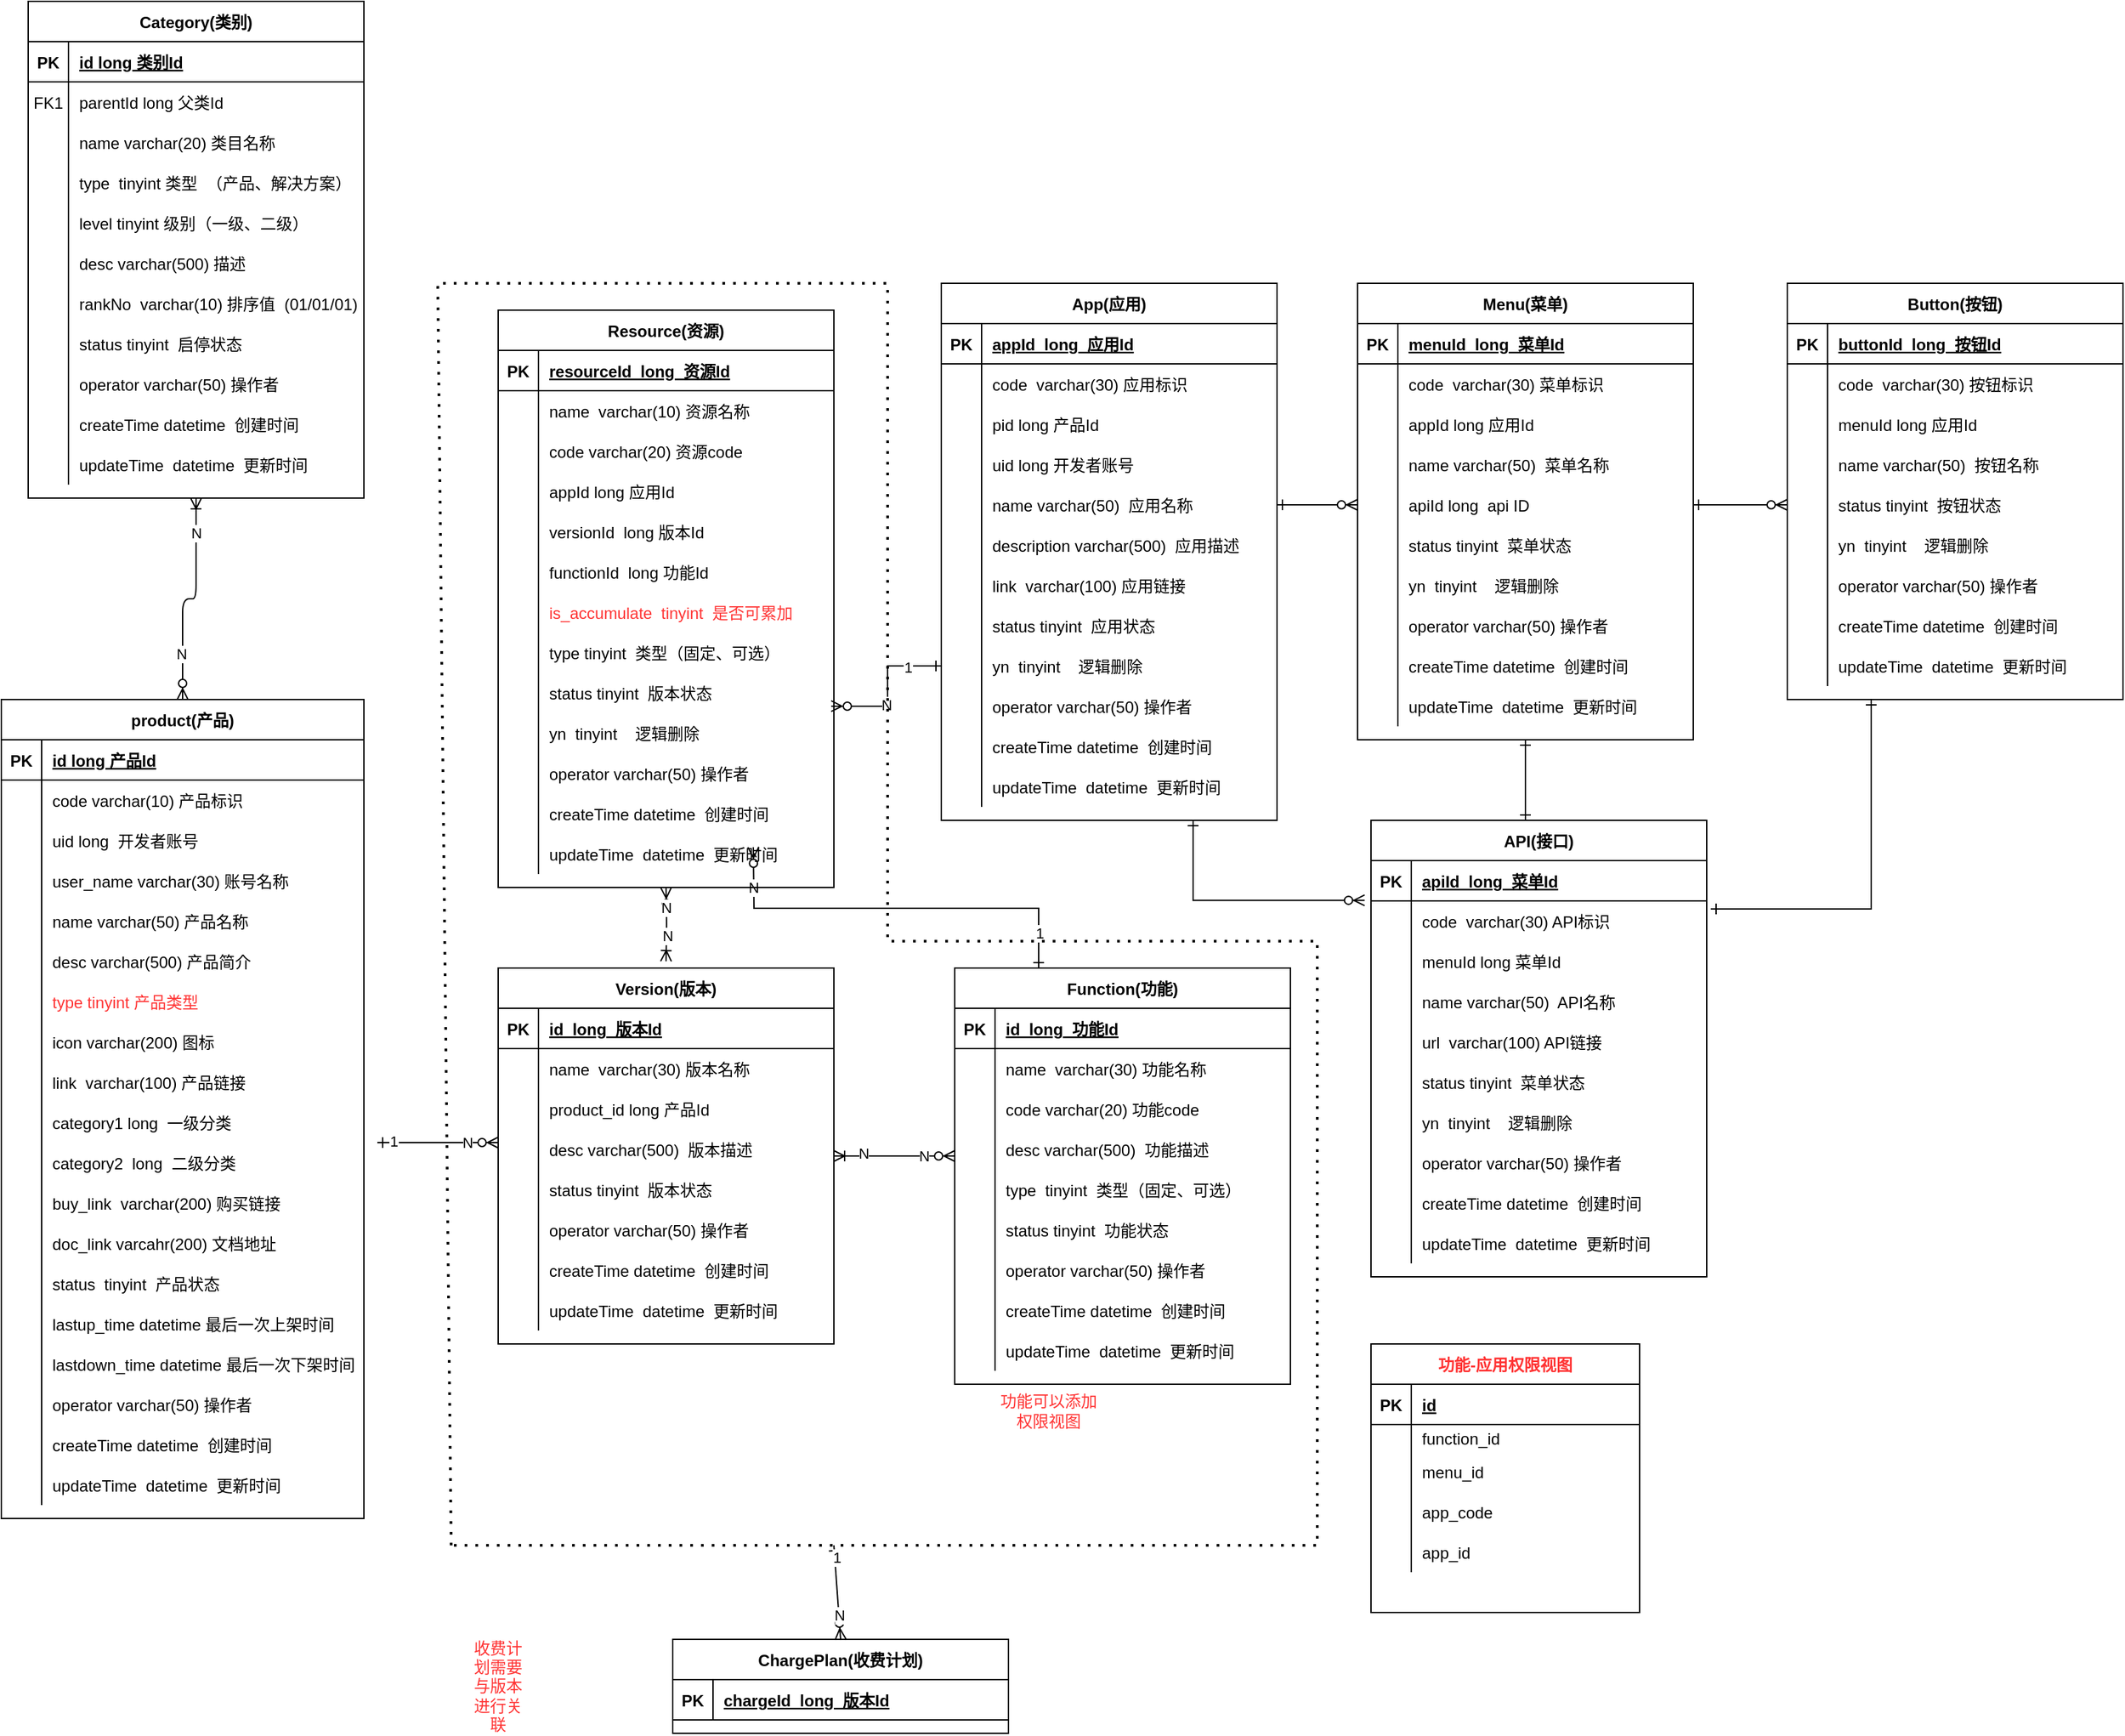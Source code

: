 <mxfile version="14.2.5" type="github">
  <diagram id="R2lEEEUBdFMjLlhIrx00" name="Page-1">
    <mxGraphModel dx="1282" dy="1786" grid="1" gridSize="10" guides="1" tooltips="1" connect="1" arrows="1" fold="1" page="1" pageScale="1" pageWidth="850" pageHeight="1100" math="0" shadow="0" extFonts="Permanent Marker^https://fonts.googleapis.com/css?family=Permanent+Marker">
      <root>
        <mxCell id="0" />
        <mxCell id="1" parent="0" />
        <mxCell id="4hSjW8Y0jlPP0kZ9spp--469" style="rounded=0;orthogonalLoop=1;jettySize=auto;html=1;exitX=0.75;exitY=1;exitDx=0;exitDy=0;entryX=-0.019;entryY=-0.014;entryDx=0;entryDy=0;entryPerimeter=0;startArrow=ERone;startFill=0;endArrow=ERzeroToMany;endFill=1;edgeStyle=orthogonalEdgeStyle;" parent="1" source="C-vyLk0tnHw3VtMMgP7b-2" target="4hSjW8Y0jlPP0kZ9spp--408" edge="1">
          <mxGeometry relative="1" as="geometry">
            <Array as="points">
              <mxPoint x="988" y="320" />
            </Array>
          </mxGeometry>
        </mxCell>
        <mxCell id="C-vyLk0tnHw3VtMMgP7b-2" value="App(应用)" style="shape=table;startSize=30;container=1;collapsible=1;childLayout=tableLayout;fixedRows=1;rowLines=0;fontStyle=1;align=center;resizeLast=1;" parent="1" vertex="1">
          <mxGeometry x="800" y="-140" width="250" height="400" as="geometry" />
        </mxCell>
        <mxCell id="C-vyLk0tnHw3VtMMgP7b-3" value="" style="shape=partialRectangle;collapsible=0;dropTarget=0;pointerEvents=0;fillColor=none;points=[[0,0.5],[1,0.5]];portConstraint=eastwest;top=0;left=0;right=0;bottom=1;" parent="C-vyLk0tnHw3VtMMgP7b-2" vertex="1">
          <mxGeometry y="30" width="250" height="30" as="geometry" />
        </mxCell>
        <mxCell id="C-vyLk0tnHw3VtMMgP7b-4" value="PK" style="shape=partialRectangle;overflow=hidden;connectable=0;fillColor=none;top=0;left=0;bottom=0;right=0;fontStyle=1;" parent="C-vyLk0tnHw3VtMMgP7b-3" vertex="1">
          <mxGeometry width="30" height="30" as="geometry" />
        </mxCell>
        <mxCell id="C-vyLk0tnHw3VtMMgP7b-5" value="appId  long  应用Id" style="shape=partialRectangle;overflow=hidden;connectable=0;fillColor=none;top=0;left=0;bottom=0;right=0;align=left;spacingLeft=6;fontStyle=5;" parent="C-vyLk0tnHw3VtMMgP7b-3" vertex="1">
          <mxGeometry x="30" width="220" height="30" as="geometry" />
        </mxCell>
        <mxCell id="C-vyLk0tnHw3VtMMgP7b-6" value="" style="shape=partialRectangle;collapsible=0;dropTarget=0;pointerEvents=0;fillColor=none;points=[[0,0.5],[1,0.5]];portConstraint=eastwest;top=0;left=0;right=0;bottom=0;" parent="C-vyLk0tnHw3VtMMgP7b-2" vertex="1">
          <mxGeometry y="60" width="250" height="30" as="geometry" />
        </mxCell>
        <mxCell id="C-vyLk0tnHw3VtMMgP7b-7" value="" style="shape=partialRectangle;overflow=hidden;connectable=0;fillColor=none;top=0;left=0;bottom=0;right=0;" parent="C-vyLk0tnHw3VtMMgP7b-6" vertex="1">
          <mxGeometry width="30" height="30" as="geometry" />
        </mxCell>
        <mxCell id="C-vyLk0tnHw3VtMMgP7b-8" value="code  varchar(30) 应用标识" style="shape=partialRectangle;overflow=hidden;connectable=0;fillColor=none;top=0;left=0;bottom=0;right=0;align=left;spacingLeft=6;" parent="C-vyLk0tnHw3VtMMgP7b-6" vertex="1">
          <mxGeometry x="30" width="220" height="30" as="geometry" />
        </mxCell>
        <mxCell id="4hSjW8Y0jlPP0kZ9spp--287" style="shape=partialRectangle;collapsible=0;dropTarget=0;pointerEvents=0;fillColor=none;points=[[0,0.5],[1,0.5]];portConstraint=eastwest;top=0;left=0;right=0;bottom=0;" parent="C-vyLk0tnHw3VtMMgP7b-2" vertex="1">
          <mxGeometry y="90" width="250" height="30" as="geometry" />
        </mxCell>
        <mxCell id="4hSjW8Y0jlPP0kZ9spp--288" style="shape=partialRectangle;overflow=hidden;connectable=0;fillColor=none;top=0;left=0;bottom=0;right=0;" parent="4hSjW8Y0jlPP0kZ9spp--287" vertex="1">
          <mxGeometry width="30" height="30" as="geometry" />
        </mxCell>
        <mxCell id="4hSjW8Y0jlPP0kZ9spp--289" value="pid long 产品Id" style="shape=partialRectangle;overflow=hidden;connectable=0;fillColor=none;top=0;left=0;bottom=0;right=0;align=left;spacingLeft=6;" parent="4hSjW8Y0jlPP0kZ9spp--287" vertex="1">
          <mxGeometry x="30" width="220" height="30" as="geometry" />
        </mxCell>
        <mxCell id="4hSjW8Y0jlPP0kZ9spp--118" style="shape=partialRectangle;collapsible=0;dropTarget=0;pointerEvents=0;fillColor=none;points=[[0,0.5],[1,0.5]];portConstraint=eastwest;top=0;left=0;right=0;bottom=0;" parent="C-vyLk0tnHw3VtMMgP7b-2" vertex="1">
          <mxGeometry y="120" width="250" height="30" as="geometry" />
        </mxCell>
        <mxCell id="4hSjW8Y0jlPP0kZ9spp--119" style="shape=partialRectangle;overflow=hidden;connectable=0;fillColor=none;top=0;left=0;bottom=0;right=0;" parent="4hSjW8Y0jlPP0kZ9spp--118" vertex="1">
          <mxGeometry width="30" height="30" as="geometry" />
        </mxCell>
        <mxCell id="4hSjW8Y0jlPP0kZ9spp--120" value="uid long 开发者账号" style="shape=partialRectangle;overflow=hidden;connectable=0;fillColor=none;top=0;left=0;bottom=0;right=0;align=left;spacingLeft=6;" parent="4hSjW8Y0jlPP0kZ9spp--118" vertex="1">
          <mxGeometry x="30" width="220" height="30" as="geometry" />
        </mxCell>
        <mxCell id="4hSjW8Y0jlPP0kZ9spp--113" style="shape=partialRectangle;collapsible=0;dropTarget=0;pointerEvents=0;fillColor=none;points=[[0,0.5],[1,0.5]];portConstraint=eastwest;top=0;left=0;right=0;bottom=0;" parent="C-vyLk0tnHw3VtMMgP7b-2" vertex="1">
          <mxGeometry y="150" width="250" height="30" as="geometry" />
        </mxCell>
        <mxCell id="4hSjW8Y0jlPP0kZ9spp--114" style="shape=partialRectangle;overflow=hidden;connectable=0;fillColor=none;top=0;left=0;bottom=0;right=0;" parent="4hSjW8Y0jlPP0kZ9spp--113" vertex="1">
          <mxGeometry width="30" height="30" as="geometry" />
        </mxCell>
        <mxCell id="4hSjW8Y0jlPP0kZ9spp--115" value="name varchar(50)  应用名称" style="shape=partialRectangle;overflow=hidden;connectable=0;fillColor=none;top=0;left=0;bottom=0;right=0;align=left;spacingLeft=6;" parent="4hSjW8Y0jlPP0kZ9spp--113" vertex="1">
          <mxGeometry x="30" width="220" height="30" as="geometry" />
        </mxCell>
        <mxCell id="4hSjW8Y0jlPP0kZ9spp--110" style="shape=partialRectangle;collapsible=0;dropTarget=0;pointerEvents=0;fillColor=none;points=[[0,0.5],[1,0.5]];portConstraint=eastwest;top=0;left=0;right=0;bottom=0;" parent="C-vyLk0tnHw3VtMMgP7b-2" vertex="1">
          <mxGeometry y="180" width="250" height="30" as="geometry" />
        </mxCell>
        <mxCell id="4hSjW8Y0jlPP0kZ9spp--111" style="shape=partialRectangle;overflow=hidden;connectable=0;fillColor=none;top=0;left=0;bottom=0;right=0;" parent="4hSjW8Y0jlPP0kZ9spp--110" vertex="1">
          <mxGeometry width="30" height="30" as="geometry" />
        </mxCell>
        <mxCell id="4hSjW8Y0jlPP0kZ9spp--112" value="description varchar(500)  应用描述" style="shape=partialRectangle;overflow=hidden;connectable=0;fillColor=none;top=0;left=0;bottom=0;right=0;align=left;spacingLeft=6;" parent="4hSjW8Y0jlPP0kZ9spp--110" vertex="1">
          <mxGeometry x="30" width="220" height="30" as="geometry" />
        </mxCell>
        <mxCell id="4hSjW8Y0jlPP0kZ9spp--104" style="shape=partialRectangle;collapsible=0;dropTarget=0;pointerEvents=0;fillColor=none;points=[[0,0.5],[1,0.5]];portConstraint=eastwest;top=0;left=0;right=0;bottom=0;" parent="C-vyLk0tnHw3VtMMgP7b-2" vertex="1">
          <mxGeometry y="210" width="250" height="30" as="geometry" />
        </mxCell>
        <mxCell id="4hSjW8Y0jlPP0kZ9spp--105" style="shape=partialRectangle;overflow=hidden;connectable=0;fillColor=none;top=0;left=0;bottom=0;right=0;" parent="4hSjW8Y0jlPP0kZ9spp--104" vertex="1">
          <mxGeometry width="30" height="30" as="geometry" />
        </mxCell>
        <mxCell id="4hSjW8Y0jlPP0kZ9spp--106" value="link  varchar(100) 应用链接" style="shape=partialRectangle;overflow=hidden;connectable=0;fillColor=none;top=0;left=0;bottom=0;right=0;align=left;spacingLeft=6;" parent="4hSjW8Y0jlPP0kZ9spp--104" vertex="1">
          <mxGeometry x="30" width="220" height="30" as="geometry" />
        </mxCell>
        <mxCell id="4hSjW8Y0jlPP0kZ9spp--101" style="shape=partialRectangle;collapsible=0;dropTarget=0;pointerEvents=0;fillColor=none;points=[[0,0.5],[1,0.5]];portConstraint=eastwest;top=0;left=0;right=0;bottom=0;" parent="C-vyLk0tnHw3VtMMgP7b-2" vertex="1">
          <mxGeometry y="240" width="250" height="30" as="geometry" />
        </mxCell>
        <mxCell id="4hSjW8Y0jlPP0kZ9spp--102" style="shape=partialRectangle;overflow=hidden;connectable=0;fillColor=none;top=0;left=0;bottom=0;right=0;" parent="4hSjW8Y0jlPP0kZ9spp--101" vertex="1">
          <mxGeometry width="30" height="30" as="geometry" />
        </mxCell>
        <mxCell id="4hSjW8Y0jlPP0kZ9spp--103" value="status tinyint  应用状态" style="shape=partialRectangle;overflow=hidden;connectable=0;fillColor=none;top=0;left=0;bottom=0;right=0;align=left;spacingLeft=6;" parent="4hSjW8Y0jlPP0kZ9spp--101" vertex="1">
          <mxGeometry x="30" width="220" height="30" as="geometry" />
        </mxCell>
        <mxCell id="4hSjW8Y0jlPP0kZ9spp--98" style="shape=partialRectangle;collapsible=0;dropTarget=0;pointerEvents=0;fillColor=none;points=[[0,0.5],[1,0.5]];portConstraint=eastwest;top=0;left=0;right=0;bottom=0;" parent="C-vyLk0tnHw3VtMMgP7b-2" vertex="1">
          <mxGeometry y="270" width="250" height="30" as="geometry" />
        </mxCell>
        <mxCell id="4hSjW8Y0jlPP0kZ9spp--99" style="shape=partialRectangle;overflow=hidden;connectable=0;fillColor=none;top=0;left=0;bottom=0;right=0;" parent="4hSjW8Y0jlPP0kZ9spp--98" vertex="1">
          <mxGeometry width="30" height="30" as="geometry" />
        </mxCell>
        <mxCell id="4hSjW8Y0jlPP0kZ9spp--100" value="yn  tinyint    逻辑删除" style="shape=partialRectangle;overflow=hidden;connectable=0;fillColor=none;top=0;left=0;bottom=0;right=0;align=left;spacingLeft=6;" parent="4hSjW8Y0jlPP0kZ9spp--98" vertex="1">
          <mxGeometry x="30" width="220" height="30" as="geometry" />
        </mxCell>
        <mxCell id="4hSjW8Y0jlPP0kZ9spp--127" style="shape=partialRectangle;collapsible=0;dropTarget=0;pointerEvents=0;fillColor=none;points=[[0,0.5],[1,0.5]];portConstraint=eastwest;top=0;left=0;right=0;bottom=0;" parent="C-vyLk0tnHw3VtMMgP7b-2" vertex="1">
          <mxGeometry y="300" width="250" height="30" as="geometry" />
        </mxCell>
        <mxCell id="4hSjW8Y0jlPP0kZ9spp--128" style="shape=partialRectangle;overflow=hidden;connectable=0;fillColor=none;top=0;left=0;bottom=0;right=0;" parent="4hSjW8Y0jlPP0kZ9spp--127" vertex="1">
          <mxGeometry width="30" height="30" as="geometry" />
        </mxCell>
        <mxCell id="4hSjW8Y0jlPP0kZ9spp--129" value="operator varchar(50) 操作者" style="shape=partialRectangle;overflow=hidden;connectable=0;fillColor=none;top=0;left=0;bottom=0;right=0;align=left;spacingLeft=6;" parent="4hSjW8Y0jlPP0kZ9spp--127" vertex="1">
          <mxGeometry x="30" width="220" height="30" as="geometry" />
        </mxCell>
        <mxCell id="4hSjW8Y0jlPP0kZ9spp--124" style="shape=partialRectangle;collapsible=0;dropTarget=0;pointerEvents=0;fillColor=none;points=[[0,0.5],[1,0.5]];portConstraint=eastwest;top=0;left=0;right=0;bottom=0;" parent="C-vyLk0tnHw3VtMMgP7b-2" vertex="1">
          <mxGeometry y="330" width="250" height="30" as="geometry" />
        </mxCell>
        <mxCell id="4hSjW8Y0jlPP0kZ9spp--125" style="shape=partialRectangle;overflow=hidden;connectable=0;fillColor=none;top=0;left=0;bottom=0;right=0;" parent="4hSjW8Y0jlPP0kZ9spp--124" vertex="1">
          <mxGeometry width="30" height="30" as="geometry" />
        </mxCell>
        <mxCell id="4hSjW8Y0jlPP0kZ9spp--126" value="createTime datetime  创建时间" style="shape=partialRectangle;overflow=hidden;connectable=0;fillColor=none;top=0;left=0;bottom=0;right=0;align=left;spacingLeft=6;" parent="4hSjW8Y0jlPP0kZ9spp--124" vertex="1">
          <mxGeometry x="30" width="220" height="30" as="geometry" />
        </mxCell>
        <mxCell id="4hSjW8Y0jlPP0kZ9spp--121" style="shape=partialRectangle;collapsible=0;dropTarget=0;pointerEvents=0;fillColor=none;points=[[0,0.5],[1,0.5]];portConstraint=eastwest;top=0;left=0;right=0;bottom=0;" parent="C-vyLk0tnHw3VtMMgP7b-2" vertex="1">
          <mxGeometry y="360" width="250" height="30" as="geometry" />
        </mxCell>
        <mxCell id="4hSjW8Y0jlPP0kZ9spp--122" style="shape=partialRectangle;overflow=hidden;connectable=0;fillColor=none;top=0;left=0;bottom=0;right=0;" parent="4hSjW8Y0jlPP0kZ9spp--121" vertex="1">
          <mxGeometry width="30" height="30" as="geometry" />
        </mxCell>
        <mxCell id="4hSjW8Y0jlPP0kZ9spp--123" value="updateTime  datetime  更新时间" style="shape=partialRectangle;overflow=hidden;connectable=0;fillColor=none;top=0;left=0;bottom=0;right=0;align=left;spacingLeft=6;" parent="4hSjW8Y0jlPP0kZ9spp--121" vertex="1">
          <mxGeometry x="30" width="220" height="30" as="geometry" />
        </mxCell>
        <mxCell id="C-vyLk0tnHw3VtMMgP7b-23" value="product(产品)" style="shape=table;startSize=30;container=1;collapsible=1;childLayout=tableLayout;fixedRows=1;rowLines=0;fontStyle=1;align=center;resizeLast=1;" parent="1" vertex="1">
          <mxGeometry x="100" y="170" width="270" height="610" as="geometry" />
        </mxCell>
        <mxCell id="C-vyLk0tnHw3VtMMgP7b-24" value="" style="shape=partialRectangle;collapsible=0;dropTarget=0;pointerEvents=0;fillColor=none;points=[[0,0.5],[1,0.5]];portConstraint=eastwest;top=0;left=0;right=0;bottom=1;" parent="C-vyLk0tnHw3VtMMgP7b-23" vertex="1">
          <mxGeometry y="30" width="270" height="30" as="geometry" />
        </mxCell>
        <mxCell id="C-vyLk0tnHw3VtMMgP7b-25" value="PK" style="shape=partialRectangle;overflow=hidden;connectable=0;fillColor=none;top=0;left=0;bottom=0;right=0;fontStyle=1;" parent="C-vyLk0tnHw3VtMMgP7b-24" vertex="1">
          <mxGeometry width="30" height="30" as="geometry" />
        </mxCell>
        <mxCell id="C-vyLk0tnHw3VtMMgP7b-26" value="id long 产品Id" style="shape=partialRectangle;overflow=hidden;connectable=0;fillColor=none;top=0;left=0;bottom=0;right=0;align=left;spacingLeft=6;fontStyle=5;" parent="C-vyLk0tnHw3VtMMgP7b-24" vertex="1">
          <mxGeometry x="30" width="240" height="30" as="geometry" />
        </mxCell>
        <mxCell id="4hSjW8Y0jlPP0kZ9spp--16" style="shape=partialRectangle;collapsible=0;dropTarget=0;pointerEvents=0;fillColor=none;points=[[0,0.5],[1,0.5]];portConstraint=eastwest;top=0;left=0;right=0;bottom=0;" parent="C-vyLk0tnHw3VtMMgP7b-23" vertex="1">
          <mxGeometry y="60" width="270" height="30" as="geometry" />
        </mxCell>
        <mxCell id="4hSjW8Y0jlPP0kZ9spp--17" style="shape=partialRectangle;overflow=hidden;connectable=0;fillColor=none;top=0;left=0;bottom=0;right=0;" parent="4hSjW8Y0jlPP0kZ9spp--16" vertex="1">
          <mxGeometry width="30" height="30" as="geometry" />
        </mxCell>
        <mxCell id="4hSjW8Y0jlPP0kZ9spp--18" value="code varchar(10) 产品标识" style="shape=partialRectangle;overflow=hidden;connectable=0;fillColor=none;top=0;left=0;bottom=0;right=0;align=left;spacingLeft=6;" parent="4hSjW8Y0jlPP0kZ9spp--16" vertex="1">
          <mxGeometry x="30" width="240" height="30" as="geometry" />
        </mxCell>
        <mxCell id="4hSjW8Y0jlPP0kZ9spp--22" style="shape=partialRectangle;collapsible=0;dropTarget=0;pointerEvents=0;fillColor=none;points=[[0,0.5],[1,0.5]];portConstraint=eastwest;top=0;left=0;right=0;bottom=0;" parent="C-vyLk0tnHw3VtMMgP7b-23" vertex="1">
          <mxGeometry y="90" width="270" height="30" as="geometry" />
        </mxCell>
        <mxCell id="4hSjW8Y0jlPP0kZ9spp--23" style="shape=partialRectangle;overflow=hidden;connectable=0;fillColor=none;top=0;left=0;bottom=0;right=0;" parent="4hSjW8Y0jlPP0kZ9spp--22" vertex="1">
          <mxGeometry width="30" height="30" as="geometry" />
        </mxCell>
        <mxCell id="4hSjW8Y0jlPP0kZ9spp--24" value="uid long  开发者账号" style="shape=partialRectangle;overflow=hidden;connectable=0;fillColor=none;top=0;left=0;bottom=0;right=0;align=left;spacingLeft=6;" parent="4hSjW8Y0jlPP0kZ9spp--22" vertex="1">
          <mxGeometry x="30" width="240" height="30" as="geometry" />
        </mxCell>
        <mxCell id="Rr-cYvNgs4WZ7C_TUHbt-11" style="shape=partialRectangle;collapsible=0;dropTarget=0;pointerEvents=0;fillColor=none;points=[[0,0.5],[1,0.5]];portConstraint=eastwest;top=0;left=0;right=0;bottom=0;" vertex="1" parent="C-vyLk0tnHw3VtMMgP7b-23">
          <mxGeometry y="120" width="270" height="30" as="geometry" />
        </mxCell>
        <mxCell id="Rr-cYvNgs4WZ7C_TUHbt-12" style="shape=partialRectangle;overflow=hidden;connectable=0;fillColor=none;top=0;left=0;bottom=0;right=0;" vertex="1" parent="Rr-cYvNgs4WZ7C_TUHbt-11">
          <mxGeometry width="30" height="30" as="geometry" />
        </mxCell>
        <mxCell id="Rr-cYvNgs4WZ7C_TUHbt-13" value="user_name varchar(30) 账号名称" style="shape=partialRectangle;overflow=hidden;connectable=0;fillColor=none;top=0;left=0;bottom=0;right=0;align=left;spacingLeft=6;" vertex="1" parent="Rr-cYvNgs4WZ7C_TUHbt-11">
          <mxGeometry x="30" width="240" height="30" as="geometry" />
        </mxCell>
        <mxCell id="C-vyLk0tnHw3VtMMgP7b-27" value="" style="shape=partialRectangle;collapsible=0;dropTarget=0;pointerEvents=0;fillColor=none;points=[[0,0.5],[1,0.5]];portConstraint=eastwest;top=0;left=0;right=0;bottom=0;" parent="C-vyLk0tnHw3VtMMgP7b-23" vertex="1">
          <mxGeometry y="150" width="270" height="30" as="geometry" />
        </mxCell>
        <mxCell id="C-vyLk0tnHw3VtMMgP7b-28" value="" style="shape=partialRectangle;overflow=hidden;connectable=0;fillColor=none;top=0;left=0;bottom=0;right=0;" parent="C-vyLk0tnHw3VtMMgP7b-27" vertex="1">
          <mxGeometry width="30" height="30" as="geometry" />
        </mxCell>
        <mxCell id="C-vyLk0tnHw3VtMMgP7b-29" value="name varchar(50) 产品名称" style="shape=partialRectangle;overflow=hidden;connectable=0;fillColor=none;top=0;left=0;bottom=0;right=0;align=left;spacingLeft=6;" parent="C-vyLk0tnHw3VtMMgP7b-27" vertex="1">
          <mxGeometry x="30" width="240" height="30" as="geometry" />
        </mxCell>
        <mxCell id="4hSjW8Y0jlPP0kZ9spp--13" style="shape=partialRectangle;collapsible=0;dropTarget=0;pointerEvents=0;fillColor=none;points=[[0,0.5],[1,0.5]];portConstraint=eastwest;top=0;left=0;right=0;bottom=0;" parent="C-vyLk0tnHw3VtMMgP7b-23" vertex="1">
          <mxGeometry y="180" width="270" height="30" as="geometry" />
        </mxCell>
        <mxCell id="4hSjW8Y0jlPP0kZ9spp--14" style="shape=partialRectangle;overflow=hidden;connectable=0;fillColor=none;top=0;left=0;bottom=0;right=0;" parent="4hSjW8Y0jlPP0kZ9spp--13" vertex="1">
          <mxGeometry width="30" height="30" as="geometry" />
        </mxCell>
        <mxCell id="4hSjW8Y0jlPP0kZ9spp--15" value="desc varchar(500) 产品简介" style="shape=partialRectangle;overflow=hidden;connectable=0;fillColor=none;top=0;left=0;bottom=0;right=0;align=left;spacingLeft=6;" parent="4hSjW8Y0jlPP0kZ9spp--13" vertex="1">
          <mxGeometry x="30" width="240" height="30" as="geometry" />
        </mxCell>
        <mxCell id="Rr-cYvNgs4WZ7C_TUHbt-1" style="shape=partialRectangle;collapsible=0;dropTarget=0;pointerEvents=0;fillColor=none;points=[[0,0.5],[1,0.5]];portConstraint=eastwest;top=0;left=0;right=0;bottom=0;" vertex="1" parent="C-vyLk0tnHw3VtMMgP7b-23">
          <mxGeometry y="210" width="270" height="30" as="geometry" />
        </mxCell>
        <mxCell id="Rr-cYvNgs4WZ7C_TUHbt-2" style="shape=partialRectangle;overflow=hidden;connectable=0;fillColor=none;top=0;left=0;bottom=0;right=0;" vertex="1" parent="Rr-cYvNgs4WZ7C_TUHbt-1">
          <mxGeometry width="30" height="30" as="geometry" />
        </mxCell>
        <mxCell id="Rr-cYvNgs4WZ7C_TUHbt-3" value="type tinyint 产品类型" style="shape=partialRectangle;overflow=hidden;connectable=0;fillColor=none;top=0;left=0;bottom=0;right=0;align=left;spacingLeft=6;fontColor=#FF3333;" vertex="1" parent="Rr-cYvNgs4WZ7C_TUHbt-1">
          <mxGeometry x="30" width="240" height="30" as="geometry" />
        </mxCell>
        <mxCell id="4hSjW8Y0jlPP0kZ9spp--10" style="shape=partialRectangle;collapsible=0;dropTarget=0;pointerEvents=0;fillColor=none;points=[[0,0.5],[1,0.5]];portConstraint=eastwest;top=0;left=0;right=0;bottom=0;" parent="C-vyLk0tnHw3VtMMgP7b-23" vertex="1">
          <mxGeometry y="240" width="270" height="30" as="geometry" />
        </mxCell>
        <mxCell id="4hSjW8Y0jlPP0kZ9spp--11" style="shape=partialRectangle;overflow=hidden;connectable=0;fillColor=none;top=0;left=0;bottom=0;right=0;" parent="4hSjW8Y0jlPP0kZ9spp--10" vertex="1">
          <mxGeometry width="30" height="30" as="geometry" />
        </mxCell>
        <mxCell id="4hSjW8Y0jlPP0kZ9spp--12" value="icon varchar(200) 图标" style="shape=partialRectangle;overflow=hidden;connectable=0;fillColor=none;top=0;left=0;bottom=0;right=0;align=left;spacingLeft=6;" parent="4hSjW8Y0jlPP0kZ9spp--10" vertex="1">
          <mxGeometry x="30" width="240" height="30" as="geometry" />
        </mxCell>
        <mxCell id="4hSjW8Y0jlPP0kZ9spp--7" style="shape=partialRectangle;collapsible=0;dropTarget=0;pointerEvents=0;fillColor=none;points=[[0,0.5],[1,0.5]];portConstraint=eastwest;top=0;left=0;right=0;bottom=0;" parent="C-vyLk0tnHw3VtMMgP7b-23" vertex="1">
          <mxGeometry y="270" width="270" height="30" as="geometry" />
        </mxCell>
        <mxCell id="4hSjW8Y0jlPP0kZ9spp--8" style="shape=partialRectangle;overflow=hidden;connectable=0;fillColor=none;top=0;left=0;bottom=0;right=0;" parent="4hSjW8Y0jlPP0kZ9spp--7" vertex="1">
          <mxGeometry width="30" height="30" as="geometry" />
        </mxCell>
        <mxCell id="4hSjW8Y0jlPP0kZ9spp--9" value="link  varchar(100) 产品链接" style="shape=partialRectangle;overflow=hidden;connectable=0;fillColor=none;top=0;left=0;bottom=0;right=0;align=left;spacingLeft=6;" parent="4hSjW8Y0jlPP0kZ9spp--7" vertex="1">
          <mxGeometry x="30" width="240" height="30" as="geometry" />
        </mxCell>
        <mxCell id="4hSjW8Y0jlPP0kZ9spp--4" style="shape=partialRectangle;collapsible=0;dropTarget=0;pointerEvents=0;fillColor=none;points=[[0,0.5],[1,0.5]];portConstraint=eastwest;top=0;left=0;right=0;bottom=0;" parent="C-vyLk0tnHw3VtMMgP7b-23" vertex="1">
          <mxGeometry y="300" width="270" height="30" as="geometry" />
        </mxCell>
        <mxCell id="4hSjW8Y0jlPP0kZ9spp--5" style="shape=partialRectangle;overflow=hidden;connectable=0;fillColor=none;top=0;left=0;bottom=0;right=0;" parent="4hSjW8Y0jlPP0kZ9spp--4" vertex="1">
          <mxGeometry width="30" height="30" as="geometry" />
        </mxCell>
        <mxCell id="4hSjW8Y0jlPP0kZ9spp--6" value="category1 long  一级分类" style="shape=partialRectangle;overflow=hidden;connectable=0;fillColor=none;top=0;left=0;bottom=0;right=0;align=left;spacingLeft=6;" parent="4hSjW8Y0jlPP0kZ9spp--4" vertex="1">
          <mxGeometry x="30" width="240" height="30" as="geometry" />
        </mxCell>
        <mxCell id="4hSjW8Y0jlPP0kZ9spp--1" style="shape=partialRectangle;collapsible=0;dropTarget=0;pointerEvents=0;fillColor=none;points=[[0,0.5],[1,0.5]];portConstraint=eastwest;top=0;left=0;right=0;bottom=0;" parent="C-vyLk0tnHw3VtMMgP7b-23" vertex="1">
          <mxGeometry y="330" width="270" height="30" as="geometry" />
        </mxCell>
        <mxCell id="4hSjW8Y0jlPP0kZ9spp--2" style="shape=partialRectangle;overflow=hidden;connectable=0;fillColor=none;top=0;left=0;bottom=0;right=0;" parent="4hSjW8Y0jlPP0kZ9spp--1" vertex="1">
          <mxGeometry width="30" height="30" as="geometry" />
        </mxCell>
        <mxCell id="4hSjW8Y0jlPP0kZ9spp--3" value="category2  long  二级分类" style="shape=partialRectangle;overflow=hidden;connectable=0;fillColor=none;top=0;left=0;bottom=0;right=0;align=left;spacingLeft=6;" parent="4hSjW8Y0jlPP0kZ9spp--1" vertex="1">
          <mxGeometry x="30" width="240" height="30" as="geometry" />
        </mxCell>
        <mxCell id="4hSjW8Y0jlPP0kZ9spp--34" style="shape=partialRectangle;collapsible=0;dropTarget=0;pointerEvents=0;fillColor=none;points=[[0,0.5],[1,0.5]];portConstraint=eastwest;top=0;left=0;right=0;bottom=0;" parent="C-vyLk0tnHw3VtMMgP7b-23" vertex="1">
          <mxGeometry y="360" width="270" height="30" as="geometry" />
        </mxCell>
        <mxCell id="4hSjW8Y0jlPP0kZ9spp--35" style="shape=partialRectangle;overflow=hidden;connectable=0;fillColor=none;top=0;left=0;bottom=0;right=0;" parent="4hSjW8Y0jlPP0kZ9spp--34" vertex="1">
          <mxGeometry width="30" height="30" as="geometry" />
        </mxCell>
        <mxCell id="4hSjW8Y0jlPP0kZ9spp--36" value="buy_link  varchar(200) 购买链接" style="shape=partialRectangle;overflow=hidden;connectable=0;fillColor=none;top=0;left=0;bottom=0;right=0;align=left;spacingLeft=6;" parent="4hSjW8Y0jlPP0kZ9spp--34" vertex="1">
          <mxGeometry x="30" width="240" height="30" as="geometry" />
        </mxCell>
        <mxCell id="4hSjW8Y0jlPP0kZ9spp--168" style="shape=partialRectangle;collapsible=0;dropTarget=0;pointerEvents=0;fillColor=none;points=[[0,0.5],[1,0.5]];portConstraint=eastwest;top=0;left=0;right=0;bottom=0;" parent="C-vyLk0tnHw3VtMMgP7b-23" vertex="1">
          <mxGeometry y="390" width="270" height="30" as="geometry" />
        </mxCell>
        <mxCell id="4hSjW8Y0jlPP0kZ9spp--169" style="shape=partialRectangle;overflow=hidden;connectable=0;fillColor=none;top=0;left=0;bottom=0;right=0;" parent="4hSjW8Y0jlPP0kZ9spp--168" vertex="1">
          <mxGeometry width="30" height="30" as="geometry" />
        </mxCell>
        <mxCell id="4hSjW8Y0jlPP0kZ9spp--170" value="doc_link varcahr(200) 文档地址" style="shape=partialRectangle;overflow=hidden;connectable=0;fillColor=none;top=0;left=0;bottom=0;right=0;align=left;spacingLeft=6;" parent="4hSjW8Y0jlPP0kZ9spp--168" vertex="1">
          <mxGeometry x="30" width="240" height="30" as="geometry" />
        </mxCell>
        <mxCell id="4hSjW8Y0jlPP0kZ9spp--31" style="shape=partialRectangle;collapsible=0;dropTarget=0;pointerEvents=0;fillColor=none;points=[[0,0.5],[1,0.5]];portConstraint=eastwest;top=0;left=0;right=0;bottom=0;" parent="C-vyLk0tnHw3VtMMgP7b-23" vertex="1">
          <mxGeometry y="420" width="270" height="30" as="geometry" />
        </mxCell>
        <mxCell id="4hSjW8Y0jlPP0kZ9spp--32" style="shape=partialRectangle;overflow=hidden;connectable=0;fillColor=none;top=0;left=0;bottom=0;right=0;" parent="4hSjW8Y0jlPP0kZ9spp--31" vertex="1">
          <mxGeometry width="30" height="30" as="geometry" />
        </mxCell>
        <mxCell id="4hSjW8Y0jlPP0kZ9spp--33" value="status  tinyint  产品状态" style="shape=partialRectangle;overflow=hidden;connectable=0;fillColor=none;top=0;left=0;bottom=0;right=0;align=left;spacingLeft=6;" parent="4hSjW8Y0jlPP0kZ9spp--31" vertex="1">
          <mxGeometry x="30" width="240" height="30" as="geometry" />
        </mxCell>
        <mxCell id="4hSjW8Y0jlPP0kZ9spp--28" style="shape=partialRectangle;collapsible=0;dropTarget=0;pointerEvents=0;fillColor=none;points=[[0,0.5],[1,0.5]];portConstraint=eastwest;top=0;left=0;right=0;bottom=0;" parent="C-vyLk0tnHw3VtMMgP7b-23" vertex="1">
          <mxGeometry y="450" width="270" height="30" as="geometry" />
        </mxCell>
        <mxCell id="4hSjW8Y0jlPP0kZ9spp--29" style="shape=partialRectangle;overflow=hidden;connectable=0;fillColor=none;top=0;left=0;bottom=0;right=0;" parent="4hSjW8Y0jlPP0kZ9spp--28" vertex="1">
          <mxGeometry width="30" height="30" as="geometry" />
        </mxCell>
        <mxCell id="4hSjW8Y0jlPP0kZ9spp--30" value="lastup_time datetime 最后一次上架时间" style="shape=partialRectangle;overflow=hidden;connectable=0;fillColor=none;top=0;left=0;bottom=0;right=0;align=left;spacingLeft=6;" parent="4hSjW8Y0jlPP0kZ9spp--28" vertex="1">
          <mxGeometry x="30" width="240" height="30" as="geometry" />
        </mxCell>
        <mxCell id="4hSjW8Y0jlPP0kZ9spp--25" style="shape=partialRectangle;collapsible=0;dropTarget=0;pointerEvents=0;fillColor=none;points=[[0,0.5],[1,0.5]];portConstraint=eastwest;top=0;left=0;right=0;bottom=0;" parent="C-vyLk0tnHw3VtMMgP7b-23" vertex="1">
          <mxGeometry y="480" width="270" height="30" as="geometry" />
        </mxCell>
        <mxCell id="4hSjW8Y0jlPP0kZ9spp--26" style="shape=partialRectangle;overflow=hidden;connectable=0;fillColor=none;top=0;left=0;bottom=0;right=0;" parent="4hSjW8Y0jlPP0kZ9spp--25" vertex="1">
          <mxGeometry width="30" height="30" as="geometry" />
        </mxCell>
        <mxCell id="4hSjW8Y0jlPP0kZ9spp--27" value="lastdown_time datetime 最后一次下架时间" style="shape=partialRectangle;overflow=hidden;connectable=0;fillColor=none;top=0;left=0;bottom=0;right=0;align=left;spacingLeft=6;" parent="4hSjW8Y0jlPP0kZ9spp--25" vertex="1">
          <mxGeometry x="30" width="240" height="30" as="geometry" />
        </mxCell>
        <mxCell id="4hSjW8Y0jlPP0kZ9spp--92" style="shape=partialRectangle;collapsible=0;dropTarget=0;pointerEvents=0;fillColor=none;points=[[0,0.5],[1,0.5]];portConstraint=eastwest;top=0;left=0;right=0;bottom=0;" parent="C-vyLk0tnHw3VtMMgP7b-23" vertex="1">
          <mxGeometry y="510" width="270" height="30" as="geometry" />
        </mxCell>
        <mxCell id="4hSjW8Y0jlPP0kZ9spp--93" style="shape=partialRectangle;overflow=hidden;connectable=0;fillColor=none;top=0;left=0;bottom=0;right=0;" parent="4hSjW8Y0jlPP0kZ9spp--92" vertex="1">
          <mxGeometry width="30" height="30" as="geometry" />
        </mxCell>
        <mxCell id="4hSjW8Y0jlPP0kZ9spp--94" value="operator varchar(50) 操作者" style="shape=partialRectangle;overflow=hidden;connectable=0;fillColor=none;top=0;left=0;bottom=0;right=0;align=left;spacingLeft=6;" parent="4hSjW8Y0jlPP0kZ9spp--92" vertex="1">
          <mxGeometry x="30" width="240" height="30" as="geometry" />
        </mxCell>
        <mxCell id="4hSjW8Y0jlPP0kZ9spp--89" style="shape=partialRectangle;collapsible=0;dropTarget=0;pointerEvents=0;fillColor=none;points=[[0,0.5],[1,0.5]];portConstraint=eastwest;top=0;left=0;right=0;bottom=0;" parent="C-vyLk0tnHw3VtMMgP7b-23" vertex="1">
          <mxGeometry y="540" width="270" height="30" as="geometry" />
        </mxCell>
        <mxCell id="4hSjW8Y0jlPP0kZ9spp--90" style="shape=partialRectangle;overflow=hidden;connectable=0;fillColor=none;top=0;left=0;bottom=0;right=0;" parent="4hSjW8Y0jlPP0kZ9spp--89" vertex="1">
          <mxGeometry width="30" height="30" as="geometry" />
        </mxCell>
        <mxCell id="4hSjW8Y0jlPP0kZ9spp--91" value="createTime datetime  创建时间" style="shape=partialRectangle;overflow=hidden;connectable=0;fillColor=none;top=0;left=0;bottom=0;right=0;align=left;spacingLeft=6;" parent="4hSjW8Y0jlPP0kZ9spp--89" vertex="1">
          <mxGeometry x="30" width="240" height="30" as="geometry" />
        </mxCell>
        <mxCell id="4hSjW8Y0jlPP0kZ9spp--86" style="shape=partialRectangle;collapsible=0;dropTarget=0;pointerEvents=0;fillColor=none;points=[[0,0.5],[1,0.5]];portConstraint=eastwest;top=0;left=0;right=0;bottom=0;" parent="C-vyLk0tnHw3VtMMgP7b-23" vertex="1">
          <mxGeometry y="570" width="270" height="30" as="geometry" />
        </mxCell>
        <mxCell id="4hSjW8Y0jlPP0kZ9spp--87" style="shape=partialRectangle;overflow=hidden;connectable=0;fillColor=none;top=0;left=0;bottom=0;right=0;" parent="4hSjW8Y0jlPP0kZ9spp--86" vertex="1">
          <mxGeometry width="30" height="30" as="geometry" />
        </mxCell>
        <mxCell id="4hSjW8Y0jlPP0kZ9spp--88" value="updateTime  datetime  更新时间" style="shape=partialRectangle;overflow=hidden;connectable=0;fillColor=none;top=0;left=0;bottom=0;right=0;align=left;spacingLeft=6;" parent="4hSjW8Y0jlPP0kZ9spp--86" vertex="1">
          <mxGeometry x="30" width="240" height="30" as="geometry" />
        </mxCell>
        <mxCell id="4hSjW8Y0jlPP0kZ9spp--37" value="Category(类别)" style="shape=table;startSize=30;container=1;collapsible=1;childLayout=tableLayout;fixedRows=1;rowLines=0;fontStyle=1;align=center;resizeLast=1;" parent="1" vertex="1">
          <mxGeometry x="120" y="-350" width="250" height="370" as="geometry" />
        </mxCell>
        <mxCell id="4hSjW8Y0jlPP0kZ9spp--38" value="" style="shape=partialRectangle;collapsible=0;dropTarget=0;pointerEvents=0;fillColor=none;points=[[0,0.5],[1,0.5]];portConstraint=eastwest;top=0;left=0;right=0;bottom=1;" parent="4hSjW8Y0jlPP0kZ9spp--37" vertex="1">
          <mxGeometry y="30" width="250" height="30" as="geometry" />
        </mxCell>
        <mxCell id="4hSjW8Y0jlPP0kZ9spp--39" value="PK" style="shape=partialRectangle;overflow=hidden;connectable=0;fillColor=none;top=0;left=0;bottom=0;right=0;fontStyle=1;" parent="4hSjW8Y0jlPP0kZ9spp--38" vertex="1">
          <mxGeometry width="30" height="30" as="geometry" />
        </mxCell>
        <mxCell id="4hSjW8Y0jlPP0kZ9spp--40" value="id long 类别Id" style="shape=partialRectangle;overflow=hidden;connectable=0;fillColor=none;top=0;left=0;bottom=0;right=0;align=left;spacingLeft=6;fontStyle=5;" parent="4hSjW8Y0jlPP0kZ9spp--38" vertex="1">
          <mxGeometry x="30" width="220" height="30" as="geometry" />
        </mxCell>
        <mxCell id="4hSjW8Y0jlPP0kZ9spp--41" value="" style="shape=partialRectangle;collapsible=0;dropTarget=0;pointerEvents=0;fillColor=none;points=[[0,0.5],[1,0.5]];portConstraint=eastwest;top=0;left=0;right=0;bottom=0;" parent="4hSjW8Y0jlPP0kZ9spp--37" vertex="1">
          <mxGeometry y="60" width="250" height="30" as="geometry" />
        </mxCell>
        <mxCell id="4hSjW8Y0jlPP0kZ9spp--42" value="FK1" style="shape=partialRectangle;overflow=hidden;connectable=0;fillColor=none;top=0;left=0;bottom=0;right=0;" parent="4hSjW8Y0jlPP0kZ9spp--41" vertex="1">
          <mxGeometry width="30" height="30" as="geometry" />
        </mxCell>
        <mxCell id="4hSjW8Y0jlPP0kZ9spp--43" value="parentId long 父类Id" style="shape=partialRectangle;overflow=hidden;connectable=0;fillColor=none;top=0;left=0;bottom=0;right=0;align=left;spacingLeft=6;" parent="4hSjW8Y0jlPP0kZ9spp--41" vertex="1">
          <mxGeometry x="30" width="220" height="30" as="geometry" />
        </mxCell>
        <mxCell id="4hSjW8Y0jlPP0kZ9spp--44" value="" style="shape=partialRectangle;collapsible=0;dropTarget=0;pointerEvents=0;fillColor=none;points=[[0,0.5],[1,0.5]];portConstraint=eastwest;top=0;left=0;right=0;bottom=0;" parent="4hSjW8Y0jlPP0kZ9spp--37" vertex="1">
          <mxGeometry y="90" width="250" height="30" as="geometry" />
        </mxCell>
        <mxCell id="4hSjW8Y0jlPP0kZ9spp--45" value="" style="shape=partialRectangle;overflow=hidden;connectable=0;fillColor=none;top=0;left=0;bottom=0;right=0;" parent="4hSjW8Y0jlPP0kZ9spp--44" vertex="1">
          <mxGeometry width="30" height="30" as="geometry" />
        </mxCell>
        <mxCell id="4hSjW8Y0jlPP0kZ9spp--46" value="name varchar(20) 类目名称" style="shape=partialRectangle;overflow=hidden;connectable=0;fillColor=none;top=0;left=0;bottom=0;right=0;align=left;spacingLeft=6;" parent="4hSjW8Y0jlPP0kZ9spp--44" vertex="1">
          <mxGeometry x="30" width="220" height="30" as="geometry" />
        </mxCell>
        <mxCell id="4hSjW8Y0jlPP0kZ9spp--53" style="shape=partialRectangle;collapsible=0;dropTarget=0;pointerEvents=0;fillColor=none;points=[[0,0.5],[1,0.5]];portConstraint=eastwest;top=0;left=0;right=0;bottom=0;" parent="4hSjW8Y0jlPP0kZ9spp--37" vertex="1">
          <mxGeometry y="120" width="250" height="30" as="geometry" />
        </mxCell>
        <mxCell id="4hSjW8Y0jlPP0kZ9spp--54" style="shape=partialRectangle;overflow=hidden;connectable=0;fillColor=none;top=0;left=0;bottom=0;right=0;" parent="4hSjW8Y0jlPP0kZ9spp--53" vertex="1">
          <mxGeometry width="30" height="30" as="geometry" />
        </mxCell>
        <mxCell id="4hSjW8Y0jlPP0kZ9spp--55" value="type  tinyint 类型  （产品、解决方案）" style="shape=partialRectangle;overflow=hidden;connectable=0;fillColor=none;top=0;left=0;bottom=0;right=0;align=left;spacingLeft=6;" parent="4hSjW8Y0jlPP0kZ9spp--53" vertex="1">
          <mxGeometry x="30" width="220" height="30" as="geometry" />
        </mxCell>
        <mxCell id="4hSjW8Y0jlPP0kZ9spp--50" style="shape=partialRectangle;collapsible=0;dropTarget=0;pointerEvents=0;fillColor=none;points=[[0,0.5],[1,0.5]];portConstraint=eastwest;top=0;left=0;right=0;bottom=0;" parent="4hSjW8Y0jlPP0kZ9spp--37" vertex="1">
          <mxGeometry y="150" width="250" height="30" as="geometry" />
        </mxCell>
        <mxCell id="4hSjW8Y0jlPP0kZ9spp--51" style="shape=partialRectangle;overflow=hidden;connectable=0;fillColor=none;top=0;left=0;bottom=0;right=0;" parent="4hSjW8Y0jlPP0kZ9spp--50" vertex="1">
          <mxGeometry width="30" height="30" as="geometry" />
        </mxCell>
        <mxCell id="4hSjW8Y0jlPP0kZ9spp--52" value="level tinyint 级别（一级、二级）" style="shape=partialRectangle;overflow=hidden;connectable=0;fillColor=none;top=0;left=0;bottom=0;right=0;align=left;spacingLeft=6;" parent="4hSjW8Y0jlPP0kZ9spp--50" vertex="1">
          <mxGeometry x="30" width="220" height="30" as="geometry" />
        </mxCell>
        <mxCell id="4hSjW8Y0jlPP0kZ9spp--47" style="shape=partialRectangle;collapsible=0;dropTarget=0;pointerEvents=0;fillColor=none;points=[[0,0.5],[1,0.5]];portConstraint=eastwest;top=0;left=0;right=0;bottom=0;" parent="4hSjW8Y0jlPP0kZ9spp--37" vertex="1">
          <mxGeometry y="180" width="250" height="30" as="geometry" />
        </mxCell>
        <mxCell id="4hSjW8Y0jlPP0kZ9spp--48" style="shape=partialRectangle;overflow=hidden;connectable=0;fillColor=none;top=0;left=0;bottom=0;right=0;" parent="4hSjW8Y0jlPP0kZ9spp--47" vertex="1">
          <mxGeometry width="30" height="30" as="geometry" />
        </mxCell>
        <mxCell id="4hSjW8Y0jlPP0kZ9spp--49" value="desc varchar(500) 描述" style="shape=partialRectangle;overflow=hidden;connectable=0;fillColor=none;top=0;left=0;bottom=0;right=0;align=left;spacingLeft=6;" parent="4hSjW8Y0jlPP0kZ9spp--47" vertex="1">
          <mxGeometry x="30" width="220" height="30" as="geometry" />
        </mxCell>
        <mxCell id="4hSjW8Y0jlPP0kZ9spp--62" style="shape=partialRectangle;collapsible=0;dropTarget=0;pointerEvents=0;fillColor=none;points=[[0,0.5],[1,0.5]];portConstraint=eastwest;top=0;left=0;right=0;bottom=0;" parent="4hSjW8Y0jlPP0kZ9spp--37" vertex="1">
          <mxGeometry y="210" width="250" height="30" as="geometry" />
        </mxCell>
        <mxCell id="4hSjW8Y0jlPP0kZ9spp--63" style="shape=partialRectangle;overflow=hidden;connectable=0;fillColor=none;top=0;left=0;bottom=0;right=0;" parent="4hSjW8Y0jlPP0kZ9spp--62" vertex="1">
          <mxGeometry width="30" height="30" as="geometry" />
        </mxCell>
        <mxCell id="4hSjW8Y0jlPP0kZ9spp--64" value="rankNo  varchar(10) 排序值  (01/01/01)" style="shape=partialRectangle;overflow=hidden;connectable=0;fillColor=none;top=0;left=0;bottom=0;right=0;align=left;spacingLeft=6;" parent="4hSjW8Y0jlPP0kZ9spp--62" vertex="1">
          <mxGeometry x="30" width="220" height="30" as="geometry" />
        </mxCell>
        <mxCell id="4hSjW8Y0jlPP0kZ9spp--59" style="shape=partialRectangle;collapsible=0;dropTarget=0;pointerEvents=0;fillColor=none;points=[[0,0.5],[1,0.5]];portConstraint=eastwest;top=0;left=0;right=0;bottom=0;" parent="4hSjW8Y0jlPP0kZ9spp--37" vertex="1">
          <mxGeometry y="240" width="250" height="30" as="geometry" />
        </mxCell>
        <mxCell id="4hSjW8Y0jlPP0kZ9spp--60" style="shape=partialRectangle;overflow=hidden;connectable=0;fillColor=none;top=0;left=0;bottom=0;right=0;" parent="4hSjW8Y0jlPP0kZ9spp--59" vertex="1">
          <mxGeometry width="30" height="30" as="geometry" />
        </mxCell>
        <mxCell id="4hSjW8Y0jlPP0kZ9spp--61" value="status tinyint  启停状态" style="shape=partialRectangle;overflow=hidden;connectable=0;fillColor=none;top=0;left=0;bottom=0;right=0;align=left;spacingLeft=6;" parent="4hSjW8Y0jlPP0kZ9spp--59" vertex="1">
          <mxGeometry x="30" width="220" height="30" as="geometry" />
        </mxCell>
        <mxCell id="4hSjW8Y0jlPP0kZ9spp--71" style="shape=partialRectangle;collapsible=0;dropTarget=0;pointerEvents=0;fillColor=none;points=[[0,0.5],[1,0.5]];portConstraint=eastwest;top=0;left=0;right=0;bottom=0;" parent="4hSjW8Y0jlPP0kZ9spp--37" vertex="1">
          <mxGeometry y="270" width="250" height="30" as="geometry" />
        </mxCell>
        <mxCell id="4hSjW8Y0jlPP0kZ9spp--72" style="shape=partialRectangle;overflow=hidden;connectable=0;fillColor=none;top=0;left=0;bottom=0;right=0;" parent="4hSjW8Y0jlPP0kZ9spp--71" vertex="1">
          <mxGeometry width="30" height="30" as="geometry" />
        </mxCell>
        <mxCell id="4hSjW8Y0jlPP0kZ9spp--73" value="operator varchar(50) 操作者" style="shape=partialRectangle;overflow=hidden;connectable=0;fillColor=none;top=0;left=0;bottom=0;right=0;align=left;spacingLeft=6;" parent="4hSjW8Y0jlPP0kZ9spp--71" vertex="1">
          <mxGeometry x="30" width="220" height="30" as="geometry" />
        </mxCell>
        <mxCell id="4hSjW8Y0jlPP0kZ9spp--68" style="shape=partialRectangle;collapsible=0;dropTarget=0;pointerEvents=0;fillColor=none;points=[[0,0.5],[1,0.5]];portConstraint=eastwest;top=0;left=0;right=0;bottom=0;" parent="4hSjW8Y0jlPP0kZ9spp--37" vertex="1">
          <mxGeometry y="300" width="250" height="30" as="geometry" />
        </mxCell>
        <mxCell id="4hSjW8Y0jlPP0kZ9spp--69" style="shape=partialRectangle;overflow=hidden;connectable=0;fillColor=none;top=0;left=0;bottom=0;right=0;" parent="4hSjW8Y0jlPP0kZ9spp--68" vertex="1">
          <mxGeometry width="30" height="30" as="geometry" />
        </mxCell>
        <mxCell id="4hSjW8Y0jlPP0kZ9spp--70" value="createTime datetime  创建时间" style="shape=partialRectangle;overflow=hidden;connectable=0;fillColor=none;top=0;left=0;bottom=0;right=0;align=left;spacingLeft=6;" parent="4hSjW8Y0jlPP0kZ9spp--68" vertex="1">
          <mxGeometry x="30" width="220" height="30" as="geometry" />
        </mxCell>
        <mxCell id="4hSjW8Y0jlPP0kZ9spp--65" style="shape=partialRectangle;collapsible=0;dropTarget=0;pointerEvents=0;fillColor=none;points=[[0,0.5],[1,0.5]];portConstraint=eastwest;top=0;left=0;right=0;bottom=0;" parent="4hSjW8Y0jlPP0kZ9spp--37" vertex="1">
          <mxGeometry y="330" width="250" height="30" as="geometry" />
        </mxCell>
        <mxCell id="4hSjW8Y0jlPP0kZ9spp--66" style="shape=partialRectangle;overflow=hidden;connectable=0;fillColor=none;top=0;left=0;bottom=0;right=0;" parent="4hSjW8Y0jlPP0kZ9spp--65" vertex="1">
          <mxGeometry width="30" height="30" as="geometry" />
        </mxCell>
        <mxCell id="4hSjW8Y0jlPP0kZ9spp--67" value="updateTime  datetime  更新时间" style="shape=partialRectangle;overflow=hidden;connectable=0;fillColor=none;top=0;left=0;bottom=0;right=0;align=left;spacingLeft=6;" parent="4hSjW8Y0jlPP0kZ9spp--65" vertex="1">
          <mxGeometry x="30" width="220" height="30" as="geometry" />
        </mxCell>
        <mxCell id="4hSjW8Y0jlPP0kZ9spp--74" value="" style="edgeStyle=orthogonalEdgeStyle;fontSize=12;html=1;endArrow=ERoneToMany;startArrow=ERzeroToMany;entryX=0.5;entryY=1;entryDx=0;entryDy=0;exitX=0.5;exitY=0;exitDx=0;exitDy=0;" parent="1" source="C-vyLk0tnHw3VtMMgP7b-23" target="4hSjW8Y0jlPP0kZ9spp--37" edge="1">
          <mxGeometry width="100" height="100" relative="1" as="geometry">
            <mxPoint x="190" y="170" as="sourcePoint" />
            <mxPoint x="290" y="70" as="targetPoint" />
          </mxGeometry>
        </mxCell>
        <mxCell id="4hSjW8Y0jlPP0kZ9spp--76" value="N" style="edgeLabel;html=1;align=center;verticalAlign=middle;resizable=0;points=[];" parent="4hSjW8Y0jlPP0kZ9spp--74" vertex="1" connectable="0">
          <mxGeometry x="-0.567" y="1" relative="1" as="geometry">
            <mxPoint as="offset" />
          </mxGeometry>
        </mxCell>
        <mxCell id="4hSjW8Y0jlPP0kZ9spp--77" value="N" style="edgeLabel;html=1;align=center;verticalAlign=middle;resizable=0;points=[];" parent="4hSjW8Y0jlPP0kZ9spp--74" vertex="1" connectable="0">
          <mxGeometry x="0.683" relative="1" as="geometry">
            <mxPoint as="offset" />
          </mxGeometry>
        </mxCell>
        <mxCell id="4hSjW8Y0jlPP0kZ9spp--172" value="Version(版本)" style="shape=table;startSize=30;container=1;collapsible=1;childLayout=tableLayout;fixedRows=1;rowLines=0;fontStyle=1;align=center;resizeLast=1;" parent="1" vertex="1">
          <mxGeometry x="470" y="370" width="250" height="280.0" as="geometry" />
        </mxCell>
        <mxCell id="4hSjW8Y0jlPP0kZ9spp--173" value="" style="shape=partialRectangle;collapsible=0;dropTarget=0;pointerEvents=0;fillColor=none;points=[[0,0.5],[1,0.5]];portConstraint=eastwest;top=0;left=0;right=0;bottom=1;" parent="4hSjW8Y0jlPP0kZ9spp--172" vertex="1">
          <mxGeometry y="30" width="250" height="30" as="geometry" />
        </mxCell>
        <mxCell id="4hSjW8Y0jlPP0kZ9spp--174" value="PK" style="shape=partialRectangle;overflow=hidden;connectable=0;fillColor=none;top=0;left=0;bottom=0;right=0;fontStyle=1;" parent="4hSjW8Y0jlPP0kZ9spp--173" vertex="1">
          <mxGeometry width="30" height="30" as="geometry" />
        </mxCell>
        <mxCell id="4hSjW8Y0jlPP0kZ9spp--175" value="id  long  版本Id" style="shape=partialRectangle;overflow=hidden;connectable=0;fillColor=none;top=0;left=0;bottom=0;right=0;align=left;spacingLeft=6;fontStyle=5;" parent="4hSjW8Y0jlPP0kZ9spp--173" vertex="1">
          <mxGeometry x="30" width="220" height="30" as="geometry" />
        </mxCell>
        <mxCell id="4hSjW8Y0jlPP0kZ9spp--176" value="" style="shape=partialRectangle;collapsible=0;dropTarget=0;pointerEvents=0;fillColor=none;points=[[0,0.5],[1,0.5]];portConstraint=eastwest;top=0;left=0;right=0;bottom=0;" parent="4hSjW8Y0jlPP0kZ9spp--172" vertex="1">
          <mxGeometry y="60" width="250" height="30" as="geometry" />
        </mxCell>
        <mxCell id="4hSjW8Y0jlPP0kZ9spp--177" value="" style="shape=partialRectangle;overflow=hidden;connectable=0;fillColor=none;top=0;left=0;bottom=0;right=0;" parent="4hSjW8Y0jlPP0kZ9spp--176" vertex="1">
          <mxGeometry width="30" height="30" as="geometry" />
        </mxCell>
        <mxCell id="4hSjW8Y0jlPP0kZ9spp--178" value="name  varchar(30) 版本名称" style="shape=partialRectangle;overflow=hidden;connectable=0;fillColor=none;top=0;left=0;bottom=0;right=0;align=left;spacingLeft=6;" parent="4hSjW8Y0jlPP0kZ9spp--176" vertex="1">
          <mxGeometry x="30" width="220" height="30" as="geometry" />
        </mxCell>
        <mxCell id="4hSjW8Y0jlPP0kZ9spp--179" value="" style="shape=partialRectangle;collapsible=0;dropTarget=0;pointerEvents=0;fillColor=none;points=[[0,0.5],[1,0.5]];portConstraint=eastwest;top=0;left=0;right=0;bottom=0;" parent="4hSjW8Y0jlPP0kZ9spp--172" vertex="1">
          <mxGeometry y="90" width="250" height="30" as="geometry" />
        </mxCell>
        <mxCell id="4hSjW8Y0jlPP0kZ9spp--180" value="" style="shape=partialRectangle;overflow=hidden;connectable=0;fillColor=none;top=0;left=0;bottom=0;right=0;" parent="4hSjW8Y0jlPP0kZ9spp--179" vertex="1">
          <mxGeometry width="30" height="30" as="geometry" />
        </mxCell>
        <mxCell id="4hSjW8Y0jlPP0kZ9spp--181" value="product_id long 产品Id" style="shape=partialRectangle;overflow=hidden;connectable=0;fillColor=none;top=0;left=0;bottom=0;right=0;align=left;spacingLeft=6;" parent="4hSjW8Y0jlPP0kZ9spp--179" vertex="1">
          <mxGeometry x="30" width="220" height="30" as="geometry" />
        </mxCell>
        <mxCell id="4hSjW8Y0jlPP0kZ9spp--188" style="shape=partialRectangle;collapsible=0;dropTarget=0;pointerEvents=0;fillColor=none;points=[[0,0.5],[1,0.5]];portConstraint=eastwest;top=0;left=0;right=0;bottom=0;" parent="4hSjW8Y0jlPP0kZ9spp--172" vertex="1">
          <mxGeometry y="120" width="250" height="30" as="geometry" />
        </mxCell>
        <mxCell id="4hSjW8Y0jlPP0kZ9spp--189" style="shape=partialRectangle;overflow=hidden;connectable=0;fillColor=none;top=0;left=0;bottom=0;right=0;" parent="4hSjW8Y0jlPP0kZ9spp--188" vertex="1">
          <mxGeometry width="30" height="30" as="geometry" />
        </mxCell>
        <mxCell id="4hSjW8Y0jlPP0kZ9spp--190" value="desc varchar(500)  版本描述" style="shape=partialRectangle;overflow=hidden;connectable=0;fillColor=none;top=0;left=0;bottom=0;right=0;align=left;spacingLeft=6;" parent="4hSjW8Y0jlPP0kZ9spp--188" vertex="1">
          <mxGeometry x="30" width="220" height="30" as="geometry" />
        </mxCell>
        <mxCell id="4hSjW8Y0jlPP0kZ9spp--197" style="shape=partialRectangle;collapsible=0;dropTarget=0;pointerEvents=0;fillColor=none;points=[[0,0.5],[1,0.5]];portConstraint=eastwest;top=0;left=0;right=0;bottom=0;" parent="4hSjW8Y0jlPP0kZ9spp--172" vertex="1">
          <mxGeometry y="150" width="250" height="30" as="geometry" />
        </mxCell>
        <mxCell id="4hSjW8Y0jlPP0kZ9spp--198" style="shape=partialRectangle;overflow=hidden;connectable=0;fillColor=none;top=0;left=0;bottom=0;right=0;" parent="4hSjW8Y0jlPP0kZ9spp--197" vertex="1">
          <mxGeometry width="30" height="30" as="geometry" />
        </mxCell>
        <mxCell id="4hSjW8Y0jlPP0kZ9spp--199" value="status tinyint  版本状态" style="shape=partialRectangle;overflow=hidden;connectable=0;fillColor=none;top=0;left=0;bottom=0;right=0;align=left;spacingLeft=6;" parent="4hSjW8Y0jlPP0kZ9spp--197" vertex="1">
          <mxGeometry x="30" width="220" height="30" as="geometry" />
        </mxCell>
        <mxCell id="4hSjW8Y0jlPP0kZ9spp--203" style="shape=partialRectangle;collapsible=0;dropTarget=0;pointerEvents=0;fillColor=none;points=[[0,0.5],[1,0.5]];portConstraint=eastwest;top=0;left=0;right=0;bottom=0;" parent="4hSjW8Y0jlPP0kZ9spp--172" vertex="1">
          <mxGeometry y="180" width="250" height="30" as="geometry" />
        </mxCell>
        <mxCell id="4hSjW8Y0jlPP0kZ9spp--204" style="shape=partialRectangle;overflow=hidden;connectable=0;fillColor=none;top=0;left=0;bottom=0;right=0;" parent="4hSjW8Y0jlPP0kZ9spp--203" vertex="1">
          <mxGeometry width="30" height="30" as="geometry" />
        </mxCell>
        <mxCell id="4hSjW8Y0jlPP0kZ9spp--205" value="operator varchar(50) 操作者" style="shape=partialRectangle;overflow=hidden;connectable=0;fillColor=none;top=0;left=0;bottom=0;right=0;align=left;spacingLeft=6;" parent="4hSjW8Y0jlPP0kZ9spp--203" vertex="1">
          <mxGeometry x="30" width="220" height="30" as="geometry" />
        </mxCell>
        <mxCell id="4hSjW8Y0jlPP0kZ9spp--206" style="shape=partialRectangle;collapsible=0;dropTarget=0;pointerEvents=0;fillColor=none;points=[[0,0.5],[1,0.5]];portConstraint=eastwest;top=0;left=0;right=0;bottom=0;" parent="4hSjW8Y0jlPP0kZ9spp--172" vertex="1">
          <mxGeometry y="210" width="250" height="30" as="geometry" />
        </mxCell>
        <mxCell id="4hSjW8Y0jlPP0kZ9spp--207" style="shape=partialRectangle;overflow=hidden;connectable=0;fillColor=none;top=0;left=0;bottom=0;right=0;" parent="4hSjW8Y0jlPP0kZ9spp--206" vertex="1">
          <mxGeometry width="30" height="30" as="geometry" />
        </mxCell>
        <mxCell id="4hSjW8Y0jlPP0kZ9spp--208" value="createTime datetime  创建时间" style="shape=partialRectangle;overflow=hidden;connectable=0;fillColor=none;top=0;left=0;bottom=0;right=0;align=left;spacingLeft=6;" parent="4hSjW8Y0jlPP0kZ9spp--206" vertex="1">
          <mxGeometry x="30" width="220" height="30" as="geometry" />
        </mxCell>
        <mxCell id="4hSjW8Y0jlPP0kZ9spp--209" style="shape=partialRectangle;collapsible=0;dropTarget=0;pointerEvents=0;fillColor=none;points=[[0,0.5],[1,0.5]];portConstraint=eastwest;top=0;left=0;right=0;bottom=0;" parent="4hSjW8Y0jlPP0kZ9spp--172" vertex="1">
          <mxGeometry y="240" width="250" height="30" as="geometry" />
        </mxCell>
        <mxCell id="4hSjW8Y0jlPP0kZ9spp--210" style="shape=partialRectangle;overflow=hidden;connectable=0;fillColor=none;top=0;left=0;bottom=0;right=0;" parent="4hSjW8Y0jlPP0kZ9spp--209" vertex="1">
          <mxGeometry width="30" height="30" as="geometry" />
        </mxCell>
        <mxCell id="4hSjW8Y0jlPP0kZ9spp--211" value="updateTime  datetime  更新时间" style="shape=partialRectangle;overflow=hidden;connectable=0;fillColor=none;top=0;left=0;bottom=0;right=0;align=left;spacingLeft=6;" parent="4hSjW8Y0jlPP0kZ9spp--209" vertex="1">
          <mxGeometry x="30" width="220" height="30" as="geometry" />
        </mxCell>
        <mxCell id="4hSjW8Y0jlPP0kZ9spp--212" value="" style="edgeStyle=entityRelationEdgeStyle;endArrow=ERzeroToMany;startArrow=ERone;endFill=1;startFill=0;entryX=0;entryY=0.5;entryDx=0;entryDy=0;" parent="1" edge="1">
          <mxGeometry width="100" height="100" relative="1" as="geometry">
            <mxPoint x="380" y="500" as="sourcePoint" />
            <mxPoint x="470" y="500" as="targetPoint" />
          </mxGeometry>
        </mxCell>
        <mxCell id="4hSjW8Y0jlPP0kZ9spp--213" value="1" style="edgeLabel;html=1;align=center;verticalAlign=middle;resizable=0;points=[];" parent="4hSjW8Y0jlPP0kZ9spp--212" vertex="1" connectable="0">
          <mxGeometry x="-0.739" y="1" relative="1" as="geometry">
            <mxPoint as="offset" />
          </mxGeometry>
        </mxCell>
        <mxCell id="4hSjW8Y0jlPP0kZ9spp--214" value="N" style="edgeLabel;html=1;align=center;verticalAlign=middle;resizable=0;points=[];" parent="4hSjW8Y0jlPP0kZ9spp--212" vertex="1" connectable="0">
          <mxGeometry x="0.477" relative="1" as="geometry">
            <mxPoint as="offset" />
          </mxGeometry>
        </mxCell>
        <mxCell id="4hSjW8Y0jlPP0kZ9spp--215" value="ChargePlan(收费计划)" style="shape=table;startSize=30;container=1;collapsible=1;childLayout=tableLayout;fixedRows=1;rowLines=0;fontStyle=1;align=center;resizeLast=1;" parent="1" vertex="1">
          <mxGeometry x="600" y="870" width="250" height="70" as="geometry" />
        </mxCell>
        <mxCell id="4hSjW8Y0jlPP0kZ9spp--216" value="" style="shape=partialRectangle;collapsible=0;dropTarget=0;pointerEvents=0;fillColor=none;points=[[0,0.5],[1,0.5]];portConstraint=eastwest;top=0;left=0;right=0;bottom=1;" parent="4hSjW8Y0jlPP0kZ9spp--215" vertex="1">
          <mxGeometry y="30" width="250" height="30" as="geometry" />
        </mxCell>
        <mxCell id="4hSjW8Y0jlPP0kZ9spp--217" value="PK" style="shape=partialRectangle;overflow=hidden;connectable=0;fillColor=none;top=0;left=0;bottom=0;right=0;fontStyle=1;" parent="4hSjW8Y0jlPP0kZ9spp--216" vertex="1">
          <mxGeometry width="30" height="30" as="geometry" />
        </mxCell>
        <mxCell id="4hSjW8Y0jlPP0kZ9spp--218" value="chargeId  long  版本Id" style="shape=partialRectangle;overflow=hidden;connectable=0;fillColor=none;top=0;left=0;bottom=0;right=0;align=left;spacingLeft=6;fontStyle=5;" parent="4hSjW8Y0jlPP0kZ9spp--216" vertex="1">
          <mxGeometry x="30" width="220" height="30" as="geometry" />
        </mxCell>
        <mxCell id="4hSjW8Y0jlPP0kZ9spp--348" style="edgeStyle=orthogonalEdgeStyle;rounded=0;orthogonalLoop=1;jettySize=auto;html=1;exitX=0.25;exitY=0;exitDx=0;exitDy=0;startArrow=ERone;startFill=0;endArrow=ERzeroToMany;endFill=1;" parent="1" source="4hSjW8Y0jlPP0kZ9spp--256" edge="1">
          <mxGeometry relative="1" as="geometry">
            <mxPoint x="660" y="280" as="targetPoint" />
          </mxGeometry>
        </mxCell>
        <mxCell id="4hSjW8Y0jlPP0kZ9spp--349" value="N" style="edgeLabel;html=1;align=center;verticalAlign=middle;resizable=0;points=[];" parent="4hSjW8Y0jlPP0kZ9spp--348" vertex="1" connectable="0">
          <mxGeometry x="0.804" y="1" relative="1" as="geometry">
            <mxPoint as="offset" />
          </mxGeometry>
        </mxCell>
        <mxCell id="4hSjW8Y0jlPP0kZ9spp--350" value="1" style="edgeLabel;html=1;align=center;verticalAlign=middle;resizable=0;points=[];" parent="4hSjW8Y0jlPP0kZ9spp--348" vertex="1" connectable="0">
          <mxGeometry x="-0.828" y="1" relative="1" as="geometry">
            <mxPoint x="1" as="offset" />
          </mxGeometry>
        </mxCell>
        <mxCell id="4hSjW8Y0jlPP0kZ9spp--256" value="Function(功能)" style="shape=table;startSize=30;container=1;collapsible=1;childLayout=tableLayout;fixedRows=1;rowLines=0;fontStyle=1;align=center;resizeLast=1;" parent="1" vertex="1">
          <mxGeometry x="810" y="370" width="250" height="310" as="geometry" />
        </mxCell>
        <mxCell id="4hSjW8Y0jlPP0kZ9spp--257" value="" style="shape=partialRectangle;collapsible=0;dropTarget=0;pointerEvents=0;fillColor=none;points=[[0,0.5],[1,0.5]];portConstraint=eastwest;top=0;left=0;right=0;bottom=1;" parent="4hSjW8Y0jlPP0kZ9spp--256" vertex="1">
          <mxGeometry y="30" width="250" height="30" as="geometry" />
        </mxCell>
        <mxCell id="4hSjW8Y0jlPP0kZ9spp--258" value="PK" style="shape=partialRectangle;overflow=hidden;connectable=0;fillColor=none;top=0;left=0;bottom=0;right=0;fontStyle=1;" parent="4hSjW8Y0jlPP0kZ9spp--257" vertex="1">
          <mxGeometry width="30" height="30" as="geometry" />
        </mxCell>
        <mxCell id="4hSjW8Y0jlPP0kZ9spp--259" value="id  long  功能Id" style="shape=partialRectangle;overflow=hidden;connectable=0;fillColor=none;top=0;left=0;bottom=0;right=0;align=left;spacingLeft=6;fontStyle=5;" parent="4hSjW8Y0jlPP0kZ9spp--257" vertex="1">
          <mxGeometry x="30" width="220" height="30" as="geometry" />
        </mxCell>
        <mxCell id="4hSjW8Y0jlPP0kZ9spp--260" value="" style="shape=partialRectangle;collapsible=0;dropTarget=0;pointerEvents=0;fillColor=none;points=[[0,0.5],[1,0.5]];portConstraint=eastwest;top=0;left=0;right=0;bottom=0;" parent="4hSjW8Y0jlPP0kZ9spp--256" vertex="1">
          <mxGeometry y="60" width="250" height="30" as="geometry" />
        </mxCell>
        <mxCell id="4hSjW8Y0jlPP0kZ9spp--261" value="" style="shape=partialRectangle;overflow=hidden;connectable=0;fillColor=none;top=0;left=0;bottom=0;right=0;" parent="4hSjW8Y0jlPP0kZ9spp--260" vertex="1">
          <mxGeometry width="30" height="30" as="geometry" />
        </mxCell>
        <mxCell id="4hSjW8Y0jlPP0kZ9spp--262" value="name  varchar(30) 功能名称" style="shape=partialRectangle;overflow=hidden;connectable=0;fillColor=none;top=0;left=0;bottom=0;right=0;align=left;spacingLeft=6;" parent="4hSjW8Y0jlPP0kZ9spp--260" vertex="1">
          <mxGeometry x="30" width="220" height="30" as="geometry" />
        </mxCell>
        <mxCell id="4hSjW8Y0jlPP0kZ9spp--325" style="shape=partialRectangle;collapsible=0;dropTarget=0;pointerEvents=0;fillColor=none;points=[[0,0.5],[1,0.5]];portConstraint=eastwest;top=0;left=0;right=0;bottom=0;" parent="4hSjW8Y0jlPP0kZ9spp--256" vertex="1">
          <mxGeometry y="90" width="250" height="30" as="geometry" />
        </mxCell>
        <mxCell id="4hSjW8Y0jlPP0kZ9spp--326" style="shape=partialRectangle;overflow=hidden;connectable=0;fillColor=none;top=0;left=0;bottom=0;right=0;" parent="4hSjW8Y0jlPP0kZ9spp--325" vertex="1">
          <mxGeometry width="30" height="30" as="geometry" />
        </mxCell>
        <mxCell id="4hSjW8Y0jlPP0kZ9spp--327" value="code varchar(20) 功能code" style="shape=partialRectangle;overflow=hidden;connectable=0;fillColor=none;top=0;left=0;bottom=0;right=0;align=left;spacingLeft=6;" parent="4hSjW8Y0jlPP0kZ9spp--325" vertex="1">
          <mxGeometry x="30" width="220" height="30" as="geometry" />
        </mxCell>
        <mxCell id="4hSjW8Y0jlPP0kZ9spp--269" style="shape=partialRectangle;collapsible=0;dropTarget=0;pointerEvents=0;fillColor=none;points=[[0,0.5],[1,0.5]];portConstraint=eastwest;top=0;left=0;right=0;bottom=0;" parent="4hSjW8Y0jlPP0kZ9spp--256" vertex="1">
          <mxGeometry y="120" width="250" height="30" as="geometry" />
        </mxCell>
        <mxCell id="4hSjW8Y0jlPP0kZ9spp--270" style="shape=partialRectangle;overflow=hidden;connectable=0;fillColor=none;top=0;left=0;bottom=0;right=0;" parent="4hSjW8Y0jlPP0kZ9spp--269" vertex="1">
          <mxGeometry width="30" height="30" as="geometry" />
        </mxCell>
        <mxCell id="4hSjW8Y0jlPP0kZ9spp--271" value="desc varchar(500)  功能描述" style="shape=partialRectangle;overflow=hidden;connectable=0;fillColor=none;top=0;left=0;bottom=0;right=0;align=left;spacingLeft=6;" parent="4hSjW8Y0jlPP0kZ9spp--269" vertex="1">
          <mxGeometry x="30" width="220" height="30" as="geometry" />
        </mxCell>
        <mxCell id="4hSjW8Y0jlPP0kZ9spp--334" style="shape=partialRectangle;collapsible=0;dropTarget=0;pointerEvents=0;fillColor=none;points=[[0,0.5],[1,0.5]];portConstraint=eastwest;top=0;left=0;right=0;bottom=0;" parent="4hSjW8Y0jlPP0kZ9spp--256" vertex="1">
          <mxGeometry y="150" width="250" height="30" as="geometry" />
        </mxCell>
        <mxCell id="4hSjW8Y0jlPP0kZ9spp--335" style="shape=partialRectangle;overflow=hidden;connectable=0;fillColor=none;top=0;left=0;bottom=0;right=0;" parent="4hSjW8Y0jlPP0kZ9spp--334" vertex="1">
          <mxGeometry width="30" height="30" as="geometry" />
        </mxCell>
        <mxCell id="4hSjW8Y0jlPP0kZ9spp--336" value="type  tinyint  类型（固定、可选）" style="shape=partialRectangle;overflow=hidden;connectable=0;fillColor=none;top=0;left=0;bottom=0;right=0;align=left;spacingLeft=6;" parent="4hSjW8Y0jlPP0kZ9spp--334" vertex="1">
          <mxGeometry x="30" width="220" height="30" as="geometry" />
        </mxCell>
        <mxCell id="4hSjW8Y0jlPP0kZ9spp--272" style="shape=partialRectangle;collapsible=0;dropTarget=0;pointerEvents=0;fillColor=none;points=[[0,0.5],[1,0.5]];portConstraint=eastwest;top=0;left=0;right=0;bottom=0;" parent="4hSjW8Y0jlPP0kZ9spp--256" vertex="1">
          <mxGeometry y="180" width="250" height="30" as="geometry" />
        </mxCell>
        <mxCell id="4hSjW8Y0jlPP0kZ9spp--273" style="shape=partialRectangle;overflow=hidden;connectable=0;fillColor=none;top=0;left=0;bottom=0;right=0;" parent="4hSjW8Y0jlPP0kZ9spp--272" vertex="1">
          <mxGeometry width="30" height="30" as="geometry" />
        </mxCell>
        <mxCell id="4hSjW8Y0jlPP0kZ9spp--274" value="status tinyint  功能状态" style="shape=partialRectangle;overflow=hidden;connectable=0;fillColor=none;top=0;left=0;bottom=0;right=0;align=left;spacingLeft=6;" parent="4hSjW8Y0jlPP0kZ9spp--272" vertex="1">
          <mxGeometry x="30" width="220" height="30" as="geometry" />
        </mxCell>
        <mxCell id="4hSjW8Y0jlPP0kZ9spp--278" style="shape=partialRectangle;collapsible=0;dropTarget=0;pointerEvents=0;fillColor=none;points=[[0,0.5],[1,0.5]];portConstraint=eastwest;top=0;left=0;right=0;bottom=0;" parent="4hSjW8Y0jlPP0kZ9spp--256" vertex="1">
          <mxGeometry y="210" width="250" height="30" as="geometry" />
        </mxCell>
        <mxCell id="4hSjW8Y0jlPP0kZ9spp--279" style="shape=partialRectangle;overflow=hidden;connectable=0;fillColor=none;top=0;left=0;bottom=0;right=0;" parent="4hSjW8Y0jlPP0kZ9spp--278" vertex="1">
          <mxGeometry width="30" height="30" as="geometry" />
        </mxCell>
        <mxCell id="4hSjW8Y0jlPP0kZ9spp--280" value="operator varchar(50) 操作者" style="shape=partialRectangle;overflow=hidden;connectable=0;fillColor=none;top=0;left=0;bottom=0;right=0;align=left;spacingLeft=6;" parent="4hSjW8Y0jlPP0kZ9spp--278" vertex="1">
          <mxGeometry x="30" width="220" height="30" as="geometry" />
        </mxCell>
        <mxCell id="4hSjW8Y0jlPP0kZ9spp--281" style="shape=partialRectangle;collapsible=0;dropTarget=0;pointerEvents=0;fillColor=none;points=[[0,0.5],[1,0.5]];portConstraint=eastwest;top=0;left=0;right=0;bottom=0;" parent="4hSjW8Y0jlPP0kZ9spp--256" vertex="1">
          <mxGeometry y="240" width="250" height="30" as="geometry" />
        </mxCell>
        <mxCell id="4hSjW8Y0jlPP0kZ9spp--282" style="shape=partialRectangle;overflow=hidden;connectable=0;fillColor=none;top=0;left=0;bottom=0;right=0;" parent="4hSjW8Y0jlPP0kZ9spp--281" vertex="1">
          <mxGeometry width="30" height="30" as="geometry" />
        </mxCell>
        <mxCell id="4hSjW8Y0jlPP0kZ9spp--283" value="createTime datetime  创建时间" style="shape=partialRectangle;overflow=hidden;connectable=0;fillColor=none;top=0;left=0;bottom=0;right=0;align=left;spacingLeft=6;" parent="4hSjW8Y0jlPP0kZ9spp--281" vertex="1">
          <mxGeometry x="30" width="220" height="30" as="geometry" />
        </mxCell>
        <mxCell id="4hSjW8Y0jlPP0kZ9spp--284" style="shape=partialRectangle;collapsible=0;dropTarget=0;pointerEvents=0;fillColor=none;points=[[0,0.5],[1,0.5]];portConstraint=eastwest;top=0;left=0;right=0;bottom=0;" parent="4hSjW8Y0jlPP0kZ9spp--256" vertex="1">
          <mxGeometry y="270" width="250" height="30" as="geometry" />
        </mxCell>
        <mxCell id="4hSjW8Y0jlPP0kZ9spp--285" style="shape=partialRectangle;overflow=hidden;connectable=0;fillColor=none;top=0;left=0;bottom=0;right=0;" parent="4hSjW8Y0jlPP0kZ9spp--284" vertex="1">
          <mxGeometry width="30" height="30" as="geometry" />
        </mxCell>
        <mxCell id="4hSjW8Y0jlPP0kZ9spp--286" value="updateTime  datetime  更新时间" style="shape=partialRectangle;overflow=hidden;connectable=0;fillColor=none;top=0;left=0;bottom=0;right=0;align=left;spacingLeft=6;" parent="4hSjW8Y0jlPP0kZ9spp--284" vertex="1">
          <mxGeometry x="30" width="220" height="30" as="geometry" />
        </mxCell>
        <mxCell id="4hSjW8Y0jlPP0kZ9spp--294" value="Resource(资源)" style="shape=table;startSize=30;container=1;collapsible=1;childLayout=tableLayout;fixedRows=1;rowLines=0;fontStyle=1;align=center;resizeLast=1;" parent="1" vertex="1">
          <mxGeometry x="470" y="-120" width="250" height="430" as="geometry" />
        </mxCell>
        <mxCell id="4hSjW8Y0jlPP0kZ9spp--295" value="" style="shape=partialRectangle;collapsible=0;dropTarget=0;pointerEvents=0;fillColor=none;points=[[0,0.5],[1,0.5]];portConstraint=eastwest;top=0;left=0;right=0;bottom=1;" parent="4hSjW8Y0jlPP0kZ9spp--294" vertex="1">
          <mxGeometry y="30" width="250" height="30" as="geometry" />
        </mxCell>
        <mxCell id="4hSjW8Y0jlPP0kZ9spp--296" value="PK" style="shape=partialRectangle;overflow=hidden;connectable=0;fillColor=none;top=0;left=0;bottom=0;right=0;fontStyle=1;" parent="4hSjW8Y0jlPP0kZ9spp--295" vertex="1">
          <mxGeometry width="30" height="30" as="geometry" />
        </mxCell>
        <mxCell id="4hSjW8Y0jlPP0kZ9spp--297" value="resourceId  long  资源Id" style="shape=partialRectangle;overflow=hidden;connectable=0;fillColor=none;top=0;left=0;bottom=0;right=0;align=left;spacingLeft=6;fontStyle=5;" parent="4hSjW8Y0jlPP0kZ9spp--295" vertex="1">
          <mxGeometry x="30" width="220" height="30" as="geometry" />
        </mxCell>
        <mxCell id="4hSjW8Y0jlPP0kZ9spp--298" value="" style="shape=partialRectangle;collapsible=0;dropTarget=0;pointerEvents=0;fillColor=none;points=[[0,0.5],[1,0.5]];portConstraint=eastwest;top=0;left=0;right=0;bottom=0;" parent="4hSjW8Y0jlPP0kZ9spp--294" vertex="1">
          <mxGeometry y="60" width="250" height="30" as="geometry" />
        </mxCell>
        <mxCell id="4hSjW8Y0jlPP0kZ9spp--299" value="" style="shape=partialRectangle;overflow=hidden;connectable=0;fillColor=none;top=0;left=0;bottom=0;right=0;" parent="4hSjW8Y0jlPP0kZ9spp--298" vertex="1">
          <mxGeometry width="30" height="30" as="geometry" />
        </mxCell>
        <mxCell id="4hSjW8Y0jlPP0kZ9spp--300" value="name  varchar(10) 资源名称" style="shape=partialRectangle;overflow=hidden;connectable=0;fillColor=none;top=0;left=0;bottom=0;right=0;align=left;spacingLeft=6;" parent="4hSjW8Y0jlPP0kZ9spp--298" vertex="1">
          <mxGeometry x="30" width="220" height="30" as="geometry" />
        </mxCell>
        <mxCell id="4hSjW8Y0jlPP0kZ9spp--301" value="" style="shape=partialRectangle;collapsible=0;dropTarget=0;pointerEvents=0;fillColor=none;points=[[0,0.5],[1,0.5]];portConstraint=eastwest;top=0;left=0;right=0;bottom=0;" parent="4hSjW8Y0jlPP0kZ9spp--294" vertex="1">
          <mxGeometry y="90" width="250" height="30" as="geometry" />
        </mxCell>
        <mxCell id="4hSjW8Y0jlPP0kZ9spp--302" value="" style="shape=partialRectangle;overflow=hidden;connectable=0;fillColor=none;top=0;left=0;bottom=0;right=0;" parent="4hSjW8Y0jlPP0kZ9spp--301" vertex="1">
          <mxGeometry width="30" height="30" as="geometry" />
        </mxCell>
        <mxCell id="4hSjW8Y0jlPP0kZ9spp--303" value="code varchar(20) 资源code" style="shape=partialRectangle;overflow=hidden;connectable=0;fillColor=none;top=0;left=0;bottom=0;right=0;align=left;spacingLeft=6;" parent="4hSjW8Y0jlPP0kZ9spp--301" vertex="1">
          <mxGeometry x="30" width="220" height="30" as="geometry" />
        </mxCell>
        <mxCell id="4hSjW8Y0jlPP0kZ9spp--400" style="shape=partialRectangle;collapsible=0;dropTarget=0;pointerEvents=0;fillColor=none;points=[[0,0.5],[1,0.5]];portConstraint=eastwest;top=0;left=0;right=0;bottom=0;" parent="4hSjW8Y0jlPP0kZ9spp--294" vertex="1">
          <mxGeometry y="120" width="250" height="30" as="geometry" />
        </mxCell>
        <mxCell id="4hSjW8Y0jlPP0kZ9spp--401" style="shape=partialRectangle;overflow=hidden;connectable=0;fillColor=none;top=0;left=0;bottom=0;right=0;" parent="4hSjW8Y0jlPP0kZ9spp--400" vertex="1">
          <mxGeometry width="30" height="30" as="geometry" />
        </mxCell>
        <mxCell id="4hSjW8Y0jlPP0kZ9spp--402" value="appId long 应用Id" style="shape=partialRectangle;overflow=hidden;connectable=0;fillColor=none;top=0;left=0;bottom=0;right=0;align=left;spacingLeft=6;" parent="4hSjW8Y0jlPP0kZ9spp--400" vertex="1">
          <mxGeometry x="30" width="220" height="30" as="geometry" />
        </mxCell>
        <mxCell id="4hSjW8Y0jlPP0kZ9spp--331" style="shape=partialRectangle;collapsible=0;dropTarget=0;pointerEvents=0;fillColor=none;points=[[0,0.5],[1,0.5]];portConstraint=eastwest;top=0;left=0;right=0;bottom=0;" parent="4hSjW8Y0jlPP0kZ9spp--294" vertex="1">
          <mxGeometry y="150" width="250" height="30" as="geometry" />
        </mxCell>
        <mxCell id="4hSjW8Y0jlPP0kZ9spp--332" style="shape=partialRectangle;overflow=hidden;connectable=0;fillColor=none;top=0;left=0;bottom=0;right=0;" parent="4hSjW8Y0jlPP0kZ9spp--331" vertex="1">
          <mxGeometry width="30" height="30" as="geometry" />
        </mxCell>
        <mxCell id="4hSjW8Y0jlPP0kZ9spp--333" value="versionId  long 版本Id" style="shape=partialRectangle;overflow=hidden;connectable=0;fillColor=none;top=0;left=0;bottom=0;right=0;align=left;spacingLeft=6;" parent="4hSjW8Y0jlPP0kZ9spp--331" vertex="1">
          <mxGeometry x="30" width="220" height="30" as="geometry" />
        </mxCell>
        <mxCell id="4hSjW8Y0jlPP0kZ9spp--328" style="shape=partialRectangle;collapsible=0;dropTarget=0;pointerEvents=0;fillColor=none;points=[[0,0.5],[1,0.5]];portConstraint=eastwest;top=0;left=0;right=0;bottom=0;" parent="4hSjW8Y0jlPP0kZ9spp--294" vertex="1">
          <mxGeometry y="180" width="250" height="30" as="geometry" />
        </mxCell>
        <mxCell id="4hSjW8Y0jlPP0kZ9spp--329" style="shape=partialRectangle;overflow=hidden;connectable=0;fillColor=none;top=0;left=0;bottom=0;right=0;" parent="4hSjW8Y0jlPP0kZ9spp--328" vertex="1">
          <mxGeometry width="30" height="30" as="geometry" />
        </mxCell>
        <mxCell id="4hSjW8Y0jlPP0kZ9spp--330" value="functionId  long 功能Id" style="shape=partialRectangle;overflow=hidden;connectable=0;fillColor=none;top=0;left=0;bottom=0;right=0;align=left;spacingLeft=6;" parent="4hSjW8Y0jlPP0kZ9spp--328" vertex="1">
          <mxGeometry x="30" width="220" height="30" as="geometry" />
        </mxCell>
        <mxCell id="Rr-cYvNgs4WZ7C_TUHbt-4" style="shape=partialRectangle;collapsible=0;dropTarget=0;pointerEvents=0;fillColor=none;points=[[0,0.5],[1,0.5]];portConstraint=eastwest;top=0;left=0;right=0;bottom=0;" vertex="1" parent="4hSjW8Y0jlPP0kZ9spp--294">
          <mxGeometry y="210" width="250" height="30" as="geometry" />
        </mxCell>
        <mxCell id="Rr-cYvNgs4WZ7C_TUHbt-5" style="shape=partialRectangle;overflow=hidden;connectable=0;fillColor=none;top=0;left=0;bottom=0;right=0;" vertex="1" parent="Rr-cYvNgs4WZ7C_TUHbt-4">
          <mxGeometry width="30" height="30" as="geometry" />
        </mxCell>
        <mxCell id="Rr-cYvNgs4WZ7C_TUHbt-6" value="is_accumulate  tinyint  是否可累加" style="shape=partialRectangle;overflow=hidden;connectable=0;fillColor=none;top=0;left=0;bottom=0;right=0;align=left;spacingLeft=6;fontColor=#FF3333;" vertex="1" parent="Rr-cYvNgs4WZ7C_TUHbt-4">
          <mxGeometry x="30" width="220" height="30" as="geometry" />
        </mxCell>
        <mxCell id="4hSjW8Y0jlPP0kZ9spp--337" style="shape=partialRectangle;collapsible=0;dropTarget=0;pointerEvents=0;fillColor=none;points=[[0,0.5],[1,0.5]];portConstraint=eastwest;top=0;left=0;right=0;bottom=0;" parent="4hSjW8Y0jlPP0kZ9spp--294" vertex="1">
          <mxGeometry y="240" width="250" height="30" as="geometry" />
        </mxCell>
        <mxCell id="4hSjW8Y0jlPP0kZ9spp--338" style="shape=partialRectangle;overflow=hidden;connectable=0;fillColor=none;top=0;left=0;bottom=0;right=0;" parent="4hSjW8Y0jlPP0kZ9spp--337" vertex="1">
          <mxGeometry width="30" height="30" as="geometry" />
        </mxCell>
        <mxCell id="4hSjW8Y0jlPP0kZ9spp--339" value="type tinyint  类型（固定、可选）" style="shape=partialRectangle;overflow=hidden;connectable=0;fillColor=none;top=0;left=0;bottom=0;right=0;align=left;spacingLeft=6;" parent="4hSjW8Y0jlPP0kZ9spp--337" vertex="1">
          <mxGeometry x="30" width="220" height="30" as="geometry" />
        </mxCell>
        <mxCell id="4hSjW8Y0jlPP0kZ9spp--307" style="shape=partialRectangle;collapsible=0;dropTarget=0;pointerEvents=0;fillColor=none;points=[[0,0.5],[1,0.5]];portConstraint=eastwest;top=0;left=0;right=0;bottom=0;" parent="4hSjW8Y0jlPP0kZ9spp--294" vertex="1">
          <mxGeometry y="270" width="250" height="30" as="geometry" />
        </mxCell>
        <mxCell id="4hSjW8Y0jlPP0kZ9spp--308" style="shape=partialRectangle;overflow=hidden;connectable=0;fillColor=none;top=0;left=0;bottom=0;right=0;" parent="4hSjW8Y0jlPP0kZ9spp--307" vertex="1">
          <mxGeometry width="30" height="30" as="geometry" />
        </mxCell>
        <mxCell id="4hSjW8Y0jlPP0kZ9spp--309" value="status tinyint  版本状态" style="shape=partialRectangle;overflow=hidden;connectable=0;fillColor=none;top=0;left=0;bottom=0;right=0;align=left;spacingLeft=6;" parent="4hSjW8Y0jlPP0kZ9spp--307" vertex="1">
          <mxGeometry x="30" width="220" height="30" as="geometry" />
        </mxCell>
        <mxCell id="4hSjW8Y0jlPP0kZ9spp--310" style="shape=partialRectangle;collapsible=0;dropTarget=0;pointerEvents=0;fillColor=none;points=[[0,0.5],[1,0.5]];portConstraint=eastwest;top=0;left=0;right=0;bottom=0;" parent="4hSjW8Y0jlPP0kZ9spp--294" vertex="1">
          <mxGeometry y="300" width="250" height="30" as="geometry" />
        </mxCell>
        <mxCell id="4hSjW8Y0jlPP0kZ9spp--311" style="shape=partialRectangle;overflow=hidden;connectable=0;fillColor=none;top=0;left=0;bottom=0;right=0;" parent="4hSjW8Y0jlPP0kZ9spp--310" vertex="1">
          <mxGeometry width="30" height="30" as="geometry" />
        </mxCell>
        <mxCell id="4hSjW8Y0jlPP0kZ9spp--312" value="yn  tinyint    逻辑删除" style="shape=partialRectangle;overflow=hidden;connectable=0;fillColor=none;top=0;left=0;bottom=0;right=0;align=left;spacingLeft=6;" parent="4hSjW8Y0jlPP0kZ9spp--310" vertex="1">
          <mxGeometry x="30" width="220" height="30" as="geometry" />
        </mxCell>
        <mxCell id="4hSjW8Y0jlPP0kZ9spp--313" style="shape=partialRectangle;collapsible=0;dropTarget=0;pointerEvents=0;fillColor=none;points=[[0,0.5],[1,0.5]];portConstraint=eastwest;top=0;left=0;right=0;bottom=0;" parent="4hSjW8Y0jlPP0kZ9spp--294" vertex="1">
          <mxGeometry y="330" width="250" height="30" as="geometry" />
        </mxCell>
        <mxCell id="4hSjW8Y0jlPP0kZ9spp--314" style="shape=partialRectangle;overflow=hidden;connectable=0;fillColor=none;top=0;left=0;bottom=0;right=0;" parent="4hSjW8Y0jlPP0kZ9spp--313" vertex="1">
          <mxGeometry width="30" height="30" as="geometry" />
        </mxCell>
        <mxCell id="4hSjW8Y0jlPP0kZ9spp--315" value="operator varchar(50) 操作者" style="shape=partialRectangle;overflow=hidden;connectable=0;fillColor=none;top=0;left=0;bottom=0;right=0;align=left;spacingLeft=6;" parent="4hSjW8Y0jlPP0kZ9spp--313" vertex="1">
          <mxGeometry x="30" width="220" height="30" as="geometry" />
        </mxCell>
        <mxCell id="4hSjW8Y0jlPP0kZ9spp--316" style="shape=partialRectangle;collapsible=0;dropTarget=0;pointerEvents=0;fillColor=none;points=[[0,0.5],[1,0.5]];portConstraint=eastwest;top=0;left=0;right=0;bottom=0;" parent="4hSjW8Y0jlPP0kZ9spp--294" vertex="1">
          <mxGeometry y="360" width="250" height="30" as="geometry" />
        </mxCell>
        <mxCell id="4hSjW8Y0jlPP0kZ9spp--317" style="shape=partialRectangle;overflow=hidden;connectable=0;fillColor=none;top=0;left=0;bottom=0;right=0;" parent="4hSjW8Y0jlPP0kZ9spp--316" vertex="1">
          <mxGeometry width="30" height="30" as="geometry" />
        </mxCell>
        <mxCell id="4hSjW8Y0jlPP0kZ9spp--318" value="createTime datetime  创建时间" style="shape=partialRectangle;overflow=hidden;connectable=0;fillColor=none;top=0;left=0;bottom=0;right=0;align=left;spacingLeft=6;" parent="4hSjW8Y0jlPP0kZ9spp--316" vertex="1">
          <mxGeometry x="30" width="220" height="30" as="geometry" />
        </mxCell>
        <mxCell id="4hSjW8Y0jlPP0kZ9spp--319" style="shape=partialRectangle;collapsible=0;dropTarget=0;pointerEvents=0;fillColor=none;points=[[0,0.5],[1,0.5]];portConstraint=eastwest;top=0;left=0;right=0;bottom=0;" parent="4hSjW8Y0jlPP0kZ9spp--294" vertex="1">
          <mxGeometry y="390" width="250" height="30" as="geometry" />
        </mxCell>
        <mxCell id="4hSjW8Y0jlPP0kZ9spp--320" style="shape=partialRectangle;overflow=hidden;connectable=0;fillColor=none;top=0;left=0;bottom=0;right=0;" parent="4hSjW8Y0jlPP0kZ9spp--319" vertex="1">
          <mxGeometry width="30" height="30" as="geometry" />
        </mxCell>
        <mxCell id="4hSjW8Y0jlPP0kZ9spp--321" value="updateTime  datetime  更新时间" style="shape=partialRectangle;overflow=hidden;connectable=0;fillColor=none;top=0;left=0;bottom=0;right=0;align=left;spacingLeft=6;" parent="4hSjW8Y0jlPP0kZ9spp--319" vertex="1">
          <mxGeometry x="30" width="220" height="30" as="geometry" />
        </mxCell>
        <mxCell id="4hSjW8Y0jlPP0kZ9spp--340" value="" style="edgeStyle=entityRelationEdgeStyle;endArrow=ERzeroToMany;startArrow=ERoneToMany;endFill=1;startFill=0;" parent="1" edge="1">
          <mxGeometry width="100" height="100" relative="1" as="geometry">
            <mxPoint x="720" y="510" as="sourcePoint" />
            <mxPoint x="810" y="510" as="targetPoint" />
          </mxGeometry>
        </mxCell>
        <mxCell id="4hSjW8Y0jlPP0kZ9spp--342" value="N" style="edgeLabel;html=1;align=center;verticalAlign=middle;resizable=0;points=[];" parent="4hSjW8Y0jlPP0kZ9spp--340" vertex="1" connectable="0">
          <mxGeometry x="0.477" relative="1" as="geometry">
            <mxPoint as="offset" />
          </mxGeometry>
        </mxCell>
        <mxCell id="JfiGsjATvMqjPWNfSfwO-2" value="N" style="edgeLabel;html=1;align=center;verticalAlign=middle;resizable=0;points=[];" parent="4hSjW8Y0jlPP0kZ9spp--340" vertex="1" connectable="0">
          <mxGeometry x="-0.511" y="2" relative="1" as="geometry">
            <mxPoint as="offset" />
          </mxGeometry>
        </mxCell>
        <mxCell id="4hSjW8Y0jlPP0kZ9spp--344" value="" style="edgeStyle=orthogonalEdgeStyle;endArrow=ERzeroToMany;startArrow=ERoneToMany;endFill=1;startFill=0;entryX=0.5;entryY=1;entryDx=0;entryDy=0;" parent="1" target="4hSjW8Y0jlPP0kZ9spp--294" edge="1">
          <mxGeometry width="100" height="100" relative="1" as="geometry">
            <mxPoint x="595" y="365" as="sourcePoint" />
            <mxPoint x="710" y="365" as="targetPoint" />
          </mxGeometry>
        </mxCell>
        <mxCell id="4hSjW8Y0jlPP0kZ9spp--346" value="N" style="edgeLabel;html=1;align=center;verticalAlign=middle;resizable=0;points=[];" parent="4hSjW8Y0jlPP0kZ9spp--344" vertex="1" connectable="0">
          <mxGeometry x="0.477" relative="1" as="geometry">
            <mxPoint as="offset" />
          </mxGeometry>
        </mxCell>
        <mxCell id="JfiGsjATvMqjPWNfSfwO-1" value="N" style="edgeLabel;html=1;align=center;verticalAlign=middle;resizable=0;points=[];" parent="4hSjW8Y0jlPP0kZ9spp--344" vertex="1" connectable="0">
          <mxGeometry x="-0.294" relative="1" as="geometry">
            <mxPoint as="offset" />
          </mxGeometry>
        </mxCell>
        <mxCell id="4hSjW8Y0jlPP0kZ9spp--357" style="edgeStyle=orthogonalEdgeStyle;rounded=0;orthogonalLoop=1;jettySize=auto;html=1;exitX=0;exitY=0.5;exitDx=0;exitDy=0;entryX=0.992;entryY=-0.167;entryDx=0;entryDy=0;entryPerimeter=0;startArrow=ERone;startFill=0;endArrow=ERzeroToMany;endFill=1;" parent="1" source="4hSjW8Y0jlPP0kZ9spp--98" target="4hSjW8Y0jlPP0kZ9spp--310" edge="1">
          <mxGeometry relative="1" as="geometry" />
        </mxCell>
        <mxCell id="4hSjW8Y0jlPP0kZ9spp--358" value="1" style="edgeLabel;html=1;align=center;verticalAlign=middle;resizable=0;points=[];" parent="4hSjW8Y0jlPP0kZ9spp--357" vertex="1" connectable="0">
          <mxGeometry x="-0.553" y="1" relative="1" as="geometry">
            <mxPoint as="offset" />
          </mxGeometry>
        </mxCell>
        <mxCell id="4hSjW8Y0jlPP0kZ9spp--470" value="N" style="edgeLabel;html=1;align=center;verticalAlign=middle;resizable=0;points=[];" parent="4hSjW8Y0jlPP0kZ9spp--357" vertex="1" connectable="0">
          <mxGeometry x="0.265" y="-1" relative="1" as="geometry">
            <mxPoint as="offset" />
          </mxGeometry>
        </mxCell>
        <mxCell id="4hSjW8Y0jlPP0kZ9spp--467" style="edgeStyle=orthogonalEdgeStyle;rounded=0;orthogonalLoop=1;jettySize=auto;html=1;exitX=0.5;exitY=1;exitDx=0;exitDy=0;entryX=0.46;entryY=0;entryDx=0;entryDy=0;entryPerimeter=0;startArrow=ERone;startFill=0;endArrow=ERone;endFill=0;" parent="1" source="4hSjW8Y0jlPP0kZ9spp--360" target="4hSjW8Y0jlPP0kZ9spp--404" edge="1">
          <mxGeometry relative="1" as="geometry" />
        </mxCell>
        <mxCell id="4hSjW8Y0jlPP0kZ9spp--360" value="Menu(菜单)" style="shape=table;startSize=30;container=1;collapsible=1;childLayout=tableLayout;fixedRows=1;rowLines=0;fontStyle=1;align=center;resizeLast=1;" parent="1" vertex="1">
          <mxGeometry x="1110" y="-140" width="250" height="340" as="geometry" />
        </mxCell>
        <mxCell id="4hSjW8Y0jlPP0kZ9spp--361" value="" style="shape=partialRectangle;collapsible=0;dropTarget=0;pointerEvents=0;fillColor=none;points=[[0,0.5],[1,0.5]];portConstraint=eastwest;top=0;left=0;right=0;bottom=1;" parent="4hSjW8Y0jlPP0kZ9spp--360" vertex="1">
          <mxGeometry y="30" width="250" height="30" as="geometry" />
        </mxCell>
        <mxCell id="4hSjW8Y0jlPP0kZ9spp--362" value="PK" style="shape=partialRectangle;overflow=hidden;connectable=0;fillColor=none;top=0;left=0;bottom=0;right=0;fontStyle=1;" parent="4hSjW8Y0jlPP0kZ9spp--361" vertex="1">
          <mxGeometry width="30" height="30" as="geometry" />
        </mxCell>
        <mxCell id="4hSjW8Y0jlPP0kZ9spp--363" value="menuId  long  菜单Id" style="shape=partialRectangle;overflow=hidden;connectable=0;fillColor=none;top=0;left=0;bottom=0;right=0;align=left;spacingLeft=6;fontStyle=5;" parent="4hSjW8Y0jlPP0kZ9spp--361" vertex="1">
          <mxGeometry x="30" width="220" height="30" as="geometry" />
        </mxCell>
        <mxCell id="4hSjW8Y0jlPP0kZ9spp--364" value="" style="shape=partialRectangle;collapsible=0;dropTarget=0;pointerEvents=0;fillColor=none;points=[[0,0.5],[1,0.5]];portConstraint=eastwest;top=0;left=0;right=0;bottom=0;" parent="4hSjW8Y0jlPP0kZ9spp--360" vertex="1">
          <mxGeometry y="60" width="250" height="30" as="geometry" />
        </mxCell>
        <mxCell id="4hSjW8Y0jlPP0kZ9spp--365" value="" style="shape=partialRectangle;overflow=hidden;connectable=0;fillColor=none;top=0;left=0;bottom=0;right=0;" parent="4hSjW8Y0jlPP0kZ9spp--364" vertex="1">
          <mxGeometry width="30" height="30" as="geometry" />
        </mxCell>
        <mxCell id="4hSjW8Y0jlPP0kZ9spp--366" value="code  varchar(30) 菜单标识" style="shape=partialRectangle;overflow=hidden;connectable=0;fillColor=none;top=0;left=0;bottom=0;right=0;align=left;spacingLeft=6;" parent="4hSjW8Y0jlPP0kZ9spp--364" vertex="1">
          <mxGeometry x="30" width="220" height="30" as="geometry" />
        </mxCell>
        <mxCell id="4hSjW8Y0jlPP0kZ9spp--370" style="shape=partialRectangle;collapsible=0;dropTarget=0;pointerEvents=0;fillColor=none;points=[[0,0.5],[1,0.5]];portConstraint=eastwest;top=0;left=0;right=0;bottom=0;" parent="4hSjW8Y0jlPP0kZ9spp--360" vertex="1">
          <mxGeometry y="90" width="250" height="30" as="geometry" />
        </mxCell>
        <mxCell id="4hSjW8Y0jlPP0kZ9spp--371" style="shape=partialRectangle;overflow=hidden;connectable=0;fillColor=none;top=0;left=0;bottom=0;right=0;" parent="4hSjW8Y0jlPP0kZ9spp--370" vertex="1">
          <mxGeometry width="30" height="30" as="geometry" />
        </mxCell>
        <mxCell id="4hSjW8Y0jlPP0kZ9spp--372" value="appId long 应用Id " style="shape=partialRectangle;overflow=hidden;connectable=0;fillColor=none;top=0;left=0;bottom=0;right=0;align=left;spacingLeft=6;" parent="4hSjW8Y0jlPP0kZ9spp--370" vertex="1">
          <mxGeometry x="30" width="220" height="30" as="geometry" />
        </mxCell>
        <mxCell id="4hSjW8Y0jlPP0kZ9spp--373" style="shape=partialRectangle;collapsible=0;dropTarget=0;pointerEvents=0;fillColor=none;points=[[0,0.5],[1,0.5]];portConstraint=eastwest;top=0;left=0;right=0;bottom=0;" parent="4hSjW8Y0jlPP0kZ9spp--360" vertex="1">
          <mxGeometry y="120" width="250" height="30" as="geometry" />
        </mxCell>
        <mxCell id="4hSjW8Y0jlPP0kZ9spp--374" style="shape=partialRectangle;overflow=hidden;connectable=0;fillColor=none;top=0;left=0;bottom=0;right=0;" parent="4hSjW8Y0jlPP0kZ9spp--373" vertex="1">
          <mxGeometry width="30" height="30" as="geometry" />
        </mxCell>
        <mxCell id="4hSjW8Y0jlPP0kZ9spp--375" value="name varchar(50)  菜单名称" style="shape=partialRectangle;overflow=hidden;connectable=0;fillColor=none;top=0;left=0;bottom=0;right=0;align=left;spacingLeft=6;" parent="4hSjW8Y0jlPP0kZ9spp--373" vertex="1">
          <mxGeometry x="30" width="220" height="30" as="geometry" />
        </mxCell>
        <mxCell id="4hSjW8Y0jlPP0kZ9spp--379" style="shape=partialRectangle;collapsible=0;dropTarget=0;pointerEvents=0;fillColor=none;points=[[0,0.5],[1,0.5]];portConstraint=eastwest;top=0;left=0;right=0;bottom=0;" parent="4hSjW8Y0jlPP0kZ9spp--360" vertex="1">
          <mxGeometry y="150" width="250" height="30" as="geometry" />
        </mxCell>
        <mxCell id="4hSjW8Y0jlPP0kZ9spp--380" style="shape=partialRectangle;overflow=hidden;connectable=0;fillColor=none;top=0;left=0;bottom=0;right=0;" parent="4hSjW8Y0jlPP0kZ9spp--379" vertex="1">
          <mxGeometry width="30" height="30" as="geometry" />
        </mxCell>
        <mxCell id="4hSjW8Y0jlPP0kZ9spp--381" value="apiId long  api ID" style="shape=partialRectangle;overflow=hidden;connectable=0;fillColor=none;top=0;left=0;bottom=0;right=0;align=left;spacingLeft=6;" parent="4hSjW8Y0jlPP0kZ9spp--379" vertex="1">
          <mxGeometry x="30" width="220" height="30" as="geometry" />
        </mxCell>
        <mxCell id="4hSjW8Y0jlPP0kZ9spp--382" style="shape=partialRectangle;collapsible=0;dropTarget=0;pointerEvents=0;fillColor=none;points=[[0,0.5],[1,0.5]];portConstraint=eastwest;top=0;left=0;right=0;bottom=0;" parent="4hSjW8Y0jlPP0kZ9spp--360" vertex="1">
          <mxGeometry y="180" width="250" height="30" as="geometry" />
        </mxCell>
        <mxCell id="4hSjW8Y0jlPP0kZ9spp--383" style="shape=partialRectangle;overflow=hidden;connectable=0;fillColor=none;top=0;left=0;bottom=0;right=0;" parent="4hSjW8Y0jlPP0kZ9spp--382" vertex="1">
          <mxGeometry width="30" height="30" as="geometry" />
        </mxCell>
        <mxCell id="4hSjW8Y0jlPP0kZ9spp--384" value="status tinyint  菜单状态" style="shape=partialRectangle;overflow=hidden;connectable=0;fillColor=none;top=0;left=0;bottom=0;right=0;align=left;spacingLeft=6;" parent="4hSjW8Y0jlPP0kZ9spp--382" vertex="1">
          <mxGeometry x="30" width="220" height="30" as="geometry" />
        </mxCell>
        <mxCell id="4hSjW8Y0jlPP0kZ9spp--385" style="shape=partialRectangle;collapsible=0;dropTarget=0;pointerEvents=0;fillColor=none;points=[[0,0.5],[1,0.5]];portConstraint=eastwest;top=0;left=0;right=0;bottom=0;" parent="4hSjW8Y0jlPP0kZ9spp--360" vertex="1">
          <mxGeometry y="210" width="250" height="30" as="geometry" />
        </mxCell>
        <mxCell id="4hSjW8Y0jlPP0kZ9spp--386" style="shape=partialRectangle;overflow=hidden;connectable=0;fillColor=none;top=0;left=0;bottom=0;right=0;" parent="4hSjW8Y0jlPP0kZ9spp--385" vertex="1">
          <mxGeometry width="30" height="30" as="geometry" />
        </mxCell>
        <mxCell id="4hSjW8Y0jlPP0kZ9spp--387" value="yn  tinyint    逻辑删除" style="shape=partialRectangle;overflow=hidden;connectable=0;fillColor=none;top=0;left=0;bottom=0;right=0;align=left;spacingLeft=6;" parent="4hSjW8Y0jlPP0kZ9spp--385" vertex="1">
          <mxGeometry x="30" width="220" height="30" as="geometry" />
        </mxCell>
        <mxCell id="4hSjW8Y0jlPP0kZ9spp--388" style="shape=partialRectangle;collapsible=0;dropTarget=0;pointerEvents=0;fillColor=none;points=[[0,0.5],[1,0.5]];portConstraint=eastwest;top=0;left=0;right=0;bottom=0;" parent="4hSjW8Y0jlPP0kZ9spp--360" vertex="1">
          <mxGeometry y="240" width="250" height="30" as="geometry" />
        </mxCell>
        <mxCell id="4hSjW8Y0jlPP0kZ9spp--389" style="shape=partialRectangle;overflow=hidden;connectable=0;fillColor=none;top=0;left=0;bottom=0;right=0;" parent="4hSjW8Y0jlPP0kZ9spp--388" vertex="1">
          <mxGeometry width="30" height="30" as="geometry" />
        </mxCell>
        <mxCell id="4hSjW8Y0jlPP0kZ9spp--390" value="operator varchar(50) 操作者" style="shape=partialRectangle;overflow=hidden;connectable=0;fillColor=none;top=0;left=0;bottom=0;right=0;align=left;spacingLeft=6;" parent="4hSjW8Y0jlPP0kZ9spp--388" vertex="1">
          <mxGeometry x="30" width="220" height="30" as="geometry" />
        </mxCell>
        <mxCell id="4hSjW8Y0jlPP0kZ9spp--391" style="shape=partialRectangle;collapsible=0;dropTarget=0;pointerEvents=0;fillColor=none;points=[[0,0.5],[1,0.5]];portConstraint=eastwest;top=0;left=0;right=0;bottom=0;" parent="4hSjW8Y0jlPP0kZ9spp--360" vertex="1">
          <mxGeometry y="270" width="250" height="30" as="geometry" />
        </mxCell>
        <mxCell id="4hSjW8Y0jlPP0kZ9spp--392" style="shape=partialRectangle;overflow=hidden;connectable=0;fillColor=none;top=0;left=0;bottom=0;right=0;" parent="4hSjW8Y0jlPP0kZ9spp--391" vertex="1">
          <mxGeometry width="30" height="30" as="geometry" />
        </mxCell>
        <mxCell id="4hSjW8Y0jlPP0kZ9spp--393" value="createTime datetime  创建时间" style="shape=partialRectangle;overflow=hidden;connectable=0;fillColor=none;top=0;left=0;bottom=0;right=0;align=left;spacingLeft=6;" parent="4hSjW8Y0jlPP0kZ9spp--391" vertex="1">
          <mxGeometry x="30" width="220" height="30" as="geometry" />
        </mxCell>
        <mxCell id="4hSjW8Y0jlPP0kZ9spp--394" style="shape=partialRectangle;collapsible=0;dropTarget=0;pointerEvents=0;fillColor=none;points=[[0,0.5],[1,0.5]];portConstraint=eastwest;top=0;left=0;right=0;bottom=0;" parent="4hSjW8Y0jlPP0kZ9spp--360" vertex="1">
          <mxGeometry y="300" width="250" height="30" as="geometry" />
        </mxCell>
        <mxCell id="4hSjW8Y0jlPP0kZ9spp--395" style="shape=partialRectangle;overflow=hidden;connectable=0;fillColor=none;top=0;left=0;bottom=0;right=0;" parent="4hSjW8Y0jlPP0kZ9spp--394" vertex="1">
          <mxGeometry width="30" height="30" as="geometry" />
        </mxCell>
        <mxCell id="4hSjW8Y0jlPP0kZ9spp--396" value="updateTime  datetime  更新时间" style="shape=partialRectangle;overflow=hidden;connectable=0;fillColor=none;top=0;left=0;bottom=0;right=0;align=left;spacingLeft=6;" parent="4hSjW8Y0jlPP0kZ9spp--394" vertex="1">
          <mxGeometry x="30" width="220" height="30" as="geometry" />
        </mxCell>
        <mxCell id="4hSjW8Y0jlPP0kZ9spp--403" style="edgeStyle=orthogonalEdgeStyle;rounded=0;orthogonalLoop=1;jettySize=auto;html=1;exitX=1;exitY=0.5;exitDx=0;exitDy=0;entryX=0;entryY=0.5;entryDx=0;entryDy=0;startArrow=ERone;startFill=0;endArrow=ERzeroToMany;endFill=1;" parent="1" source="4hSjW8Y0jlPP0kZ9spp--113" target="4hSjW8Y0jlPP0kZ9spp--379" edge="1">
          <mxGeometry relative="1" as="geometry" />
        </mxCell>
        <mxCell id="4hSjW8Y0jlPP0kZ9spp--404" value="API(接口)" style="shape=table;startSize=30;container=1;collapsible=1;childLayout=tableLayout;fixedRows=1;rowLines=0;fontStyle=1;align=center;resizeLast=1;" parent="1" vertex="1">
          <mxGeometry x="1120" y="260" width="250" height="340.0" as="geometry" />
        </mxCell>
        <mxCell id="4hSjW8Y0jlPP0kZ9spp--405" value="" style="shape=partialRectangle;collapsible=0;dropTarget=0;pointerEvents=0;fillColor=none;points=[[0,0.5],[1,0.5]];portConstraint=eastwest;top=0;left=0;right=0;bottom=1;" parent="4hSjW8Y0jlPP0kZ9spp--404" vertex="1">
          <mxGeometry y="30" width="250" height="30" as="geometry" />
        </mxCell>
        <mxCell id="4hSjW8Y0jlPP0kZ9spp--406" value="PK" style="shape=partialRectangle;overflow=hidden;connectable=0;fillColor=none;top=0;left=0;bottom=0;right=0;fontStyle=1;" parent="4hSjW8Y0jlPP0kZ9spp--405" vertex="1">
          <mxGeometry width="30" height="30" as="geometry" />
        </mxCell>
        <mxCell id="4hSjW8Y0jlPP0kZ9spp--407" value="apiId  long  菜单Id" style="shape=partialRectangle;overflow=hidden;connectable=0;fillColor=none;top=0;left=0;bottom=0;right=0;align=left;spacingLeft=6;fontStyle=5;" parent="4hSjW8Y0jlPP0kZ9spp--405" vertex="1">
          <mxGeometry x="30" width="220" height="30" as="geometry" />
        </mxCell>
        <mxCell id="4hSjW8Y0jlPP0kZ9spp--408" value="" style="shape=partialRectangle;collapsible=0;dropTarget=0;pointerEvents=0;fillColor=none;points=[[0,0.5],[1,0.5]];portConstraint=eastwest;top=0;left=0;right=0;bottom=0;" parent="4hSjW8Y0jlPP0kZ9spp--404" vertex="1">
          <mxGeometry y="60" width="250" height="30" as="geometry" />
        </mxCell>
        <mxCell id="4hSjW8Y0jlPP0kZ9spp--409" value="" style="shape=partialRectangle;overflow=hidden;connectable=0;fillColor=none;top=0;left=0;bottom=0;right=0;" parent="4hSjW8Y0jlPP0kZ9spp--408" vertex="1">
          <mxGeometry width="30" height="30" as="geometry" />
        </mxCell>
        <mxCell id="4hSjW8Y0jlPP0kZ9spp--410" value="code  varchar(30) API标识" style="shape=partialRectangle;overflow=hidden;connectable=0;fillColor=none;top=0;left=0;bottom=0;right=0;align=left;spacingLeft=6;" parent="4hSjW8Y0jlPP0kZ9spp--408" vertex="1">
          <mxGeometry x="30" width="220" height="30" as="geometry" />
        </mxCell>
        <mxCell id="4hSjW8Y0jlPP0kZ9spp--411" style="shape=partialRectangle;collapsible=0;dropTarget=0;pointerEvents=0;fillColor=none;points=[[0,0.5],[1,0.5]];portConstraint=eastwest;top=0;left=0;right=0;bottom=0;" parent="4hSjW8Y0jlPP0kZ9spp--404" vertex="1">
          <mxGeometry y="90" width="250" height="30" as="geometry" />
        </mxCell>
        <mxCell id="4hSjW8Y0jlPP0kZ9spp--412" style="shape=partialRectangle;overflow=hidden;connectable=0;fillColor=none;top=0;left=0;bottom=0;right=0;" parent="4hSjW8Y0jlPP0kZ9spp--411" vertex="1">
          <mxGeometry width="30" height="30" as="geometry" />
        </mxCell>
        <mxCell id="4hSjW8Y0jlPP0kZ9spp--413" value="menuId long 菜单Id " style="shape=partialRectangle;overflow=hidden;connectable=0;fillColor=none;top=0;left=0;bottom=0;right=0;align=left;spacingLeft=6;" parent="4hSjW8Y0jlPP0kZ9spp--411" vertex="1">
          <mxGeometry x="30" width="220" height="30" as="geometry" />
        </mxCell>
        <mxCell id="4hSjW8Y0jlPP0kZ9spp--414" style="shape=partialRectangle;collapsible=0;dropTarget=0;pointerEvents=0;fillColor=none;points=[[0,0.5],[1,0.5]];portConstraint=eastwest;top=0;left=0;right=0;bottom=0;" parent="4hSjW8Y0jlPP0kZ9spp--404" vertex="1">
          <mxGeometry y="120" width="250" height="30" as="geometry" />
        </mxCell>
        <mxCell id="4hSjW8Y0jlPP0kZ9spp--415" style="shape=partialRectangle;overflow=hidden;connectable=0;fillColor=none;top=0;left=0;bottom=0;right=0;" parent="4hSjW8Y0jlPP0kZ9spp--414" vertex="1">
          <mxGeometry width="30" height="30" as="geometry" />
        </mxCell>
        <mxCell id="4hSjW8Y0jlPP0kZ9spp--416" value="name varchar(50)  API名称" style="shape=partialRectangle;overflow=hidden;connectable=0;fillColor=none;top=0;left=0;bottom=0;right=0;align=left;spacingLeft=6;" parent="4hSjW8Y0jlPP0kZ9spp--414" vertex="1">
          <mxGeometry x="30" width="220" height="30" as="geometry" />
        </mxCell>
        <mxCell id="4hSjW8Y0jlPP0kZ9spp--417" style="shape=partialRectangle;collapsible=0;dropTarget=0;pointerEvents=0;fillColor=none;points=[[0,0.5],[1,0.5]];portConstraint=eastwest;top=0;left=0;right=0;bottom=0;" parent="4hSjW8Y0jlPP0kZ9spp--404" vertex="1">
          <mxGeometry y="150" width="250" height="30" as="geometry" />
        </mxCell>
        <mxCell id="4hSjW8Y0jlPP0kZ9spp--418" style="shape=partialRectangle;overflow=hidden;connectable=0;fillColor=none;top=0;left=0;bottom=0;right=0;" parent="4hSjW8Y0jlPP0kZ9spp--417" vertex="1">
          <mxGeometry width="30" height="30" as="geometry" />
        </mxCell>
        <mxCell id="4hSjW8Y0jlPP0kZ9spp--419" value="url  varchar(100) API链接" style="shape=partialRectangle;overflow=hidden;connectable=0;fillColor=none;top=0;left=0;bottom=0;right=0;align=left;spacingLeft=6;" parent="4hSjW8Y0jlPP0kZ9spp--417" vertex="1">
          <mxGeometry x="30" width="220" height="30" as="geometry" />
        </mxCell>
        <mxCell id="4hSjW8Y0jlPP0kZ9spp--420" style="shape=partialRectangle;collapsible=0;dropTarget=0;pointerEvents=0;fillColor=none;points=[[0,0.5],[1,0.5]];portConstraint=eastwest;top=0;left=0;right=0;bottom=0;" parent="4hSjW8Y0jlPP0kZ9spp--404" vertex="1">
          <mxGeometry y="180" width="250" height="30" as="geometry" />
        </mxCell>
        <mxCell id="4hSjW8Y0jlPP0kZ9spp--421" style="shape=partialRectangle;overflow=hidden;connectable=0;fillColor=none;top=0;left=0;bottom=0;right=0;" parent="4hSjW8Y0jlPP0kZ9spp--420" vertex="1">
          <mxGeometry width="30" height="30" as="geometry" />
        </mxCell>
        <mxCell id="4hSjW8Y0jlPP0kZ9spp--422" value="status tinyint  菜单状态" style="shape=partialRectangle;overflow=hidden;connectable=0;fillColor=none;top=0;left=0;bottom=0;right=0;align=left;spacingLeft=6;" parent="4hSjW8Y0jlPP0kZ9spp--420" vertex="1">
          <mxGeometry x="30" width="220" height="30" as="geometry" />
        </mxCell>
        <mxCell id="4hSjW8Y0jlPP0kZ9spp--423" style="shape=partialRectangle;collapsible=0;dropTarget=0;pointerEvents=0;fillColor=none;points=[[0,0.5],[1,0.5]];portConstraint=eastwest;top=0;left=0;right=0;bottom=0;" parent="4hSjW8Y0jlPP0kZ9spp--404" vertex="1">
          <mxGeometry y="210" width="250" height="30" as="geometry" />
        </mxCell>
        <mxCell id="4hSjW8Y0jlPP0kZ9spp--424" style="shape=partialRectangle;overflow=hidden;connectable=0;fillColor=none;top=0;left=0;bottom=0;right=0;" parent="4hSjW8Y0jlPP0kZ9spp--423" vertex="1">
          <mxGeometry width="30" height="30" as="geometry" />
        </mxCell>
        <mxCell id="4hSjW8Y0jlPP0kZ9spp--425" value="yn  tinyint    逻辑删除" style="shape=partialRectangle;overflow=hidden;connectable=0;fillColor=none;top=0;left=0;bottom=0;right=0;align=left;spacingLeft=6;" parent="4hSjW8Y0jlPP0kZ9spp--423" vertex="1">
          <mxGeometry x="30" width="220" height="30" as="geometry" />
        </mxCell>
        <mxCell id="4hSjW8Y0jlPP0kZ9spp--426" style="shape=partialRectangle;collapsible=0;dropTarget=0;pointerEvents=0;fillColor=none;points=[[0,0.5],[1,0.5]];portConstraint=eastwest;top=0;left=0;right=0;bottom=0;" parent="4hSjW8Y0jlPP0kZ9spp--404" vertex="1">
          <mxGeometry y="240" width="250" height="30" as="geometry" />
        </mxCell>
        <mxCell id="4hSjW8Y0jlPP0kZ9spp--427" style="shape=partialRectangle;overflow=hidden;connectable=0;fillColor=none;top=0;left=0;bottom=0;right=0;" parent="4hSjW8Y0jlPP0kZ9spp--426" vertex="1">
          <mxGeometry width="30" height="30" as="geometry" />
        </mxCell>
        <mxCell id="4hSjW8Y0jlPP0kZ9spp--428" value="operator varchar(50) 操作者" style="shape=partialRectangle;overflow=hidden;connectable=0;fillColor=none;top=0;left=0;bottom=0;right=0;align=left;spacingLeft=6;" parent="4hSjW8Y0jlPP0kZ9spp--426" vertex="1">
          <mxGeometry x="30" width="220" height="30" as="geometry" />
        </mxCell>
        <mxCell id="4hSjW8Y0jlPP0kZ9spp--429" style="shape=partialRectangle;collapsible=0;dropTarget=0;pointerEvents=0;fillColor=none;points=[[0,0.5],[1,0.5]];portConstraint=eastwest;top=0;left=0;right=0;bottom=0;" parent="4hSjW8Y0jlPP0kZ9spp--404" vertex="1">
          <mxGeometry y="270" width="250" height="30" as="geometry" />
        </mxCell>
        <mxCell id="4hSjW8Y0jlPP0kZ9spp--430" style="shape=partialRectangle;overflow=hidden;connectable=0;fillColor=none;top=0;left=0;bottom=0;right=0;" parent="4hSjW8Y0jlPP0kZ9spp--429" vertex="1">
          <mxGeometry width="30" height="30" as="geometry" />
        </mxCell>
        <mxCell id="4hSjW8Y0jlPP0kZ9spp--431" value="createTime datetime  创建时间" style="shape=partialRectangle;overflow=hidden;connectable=0;fillColor=none;top=0;left=0;bottom=0;right=0;align=left;spacingLeft=6;" parent="4hSjW8Y0jlPP0kZ9spp--429" vertex="1">
          <mxGeometry x="30" width="220" height="30" as="geometry" />
        </mxCell>
        <mxCell id="4hSjW8Y0jlPP0kZ9spp--432" style="shape=partialRectangle;collapsible=0;dropTarget=0;pointerEvents=0;fillColor=none;points=[[0,0.5],[1,0.5]];portConstraint=eastwest;top=0;left=0;right=0;bottom=0;" parent="4hSjW8Y0jlPP0kZ9spp--404" vertex="1">
          <mxGeometry y="300" width="250" height="30" as="geometry" />
        </mxCell>
        <mxCell id="4hSjW8Y0jlPP0kZ9spp--433" style="shape=partialRectangle;overflow=hidden;connectable=0;fillColor=none;top=0;left=0;bottom=0;right=0;" parent="4hSjW8Y0jlPP0kZ9spp--432" vertex="1">
          <mxGeometry width="30" height="30" as="geometry" />
        </mxCell>
        <mxCell id="4hSjW8Y0jlPP0kZ9spp--434" value="updateTime  datetime  更新时间" style="shape=partialRectangle;overflow=hidden;connectable=0;fillColor=none;top=0;left=0;bottom=0;right=0;align=left;spacingLeft=6;" parent="4hSjW8Y0jlPP0kZ9spp--432" vertex="1">
          <mxGeometry x="30" width="220" height="30" as="geometry" />
        </mxCell>
        <mxCell id="4hSjW8Y0jlPP0kZ9spp--468" style="edgeStyle=orthogonalEdgeStyle;rounded=0;orthogonalLoop=1;jettySize=auto;html=1;exitX=0.25;exitY=1;exitDx=0;exitDy=0;entryX=1.012;entryY=0.2;entryDx=0;entryDy=0;entryPerimeter=0;startArrow=ERone;startFill=0;endArrow=ERone;endFill=0;" parent="1" source="4hSjW8Y0jlPP0kZ9spp--435" target="4hSjW8Y0jlPP0kZ9spp--408" edge="1">
          <mxGeometry relative="1" as="geometry" />
        </mxCell>
        <mxCell id="4hSjW8Y0jlPP0kZ9spp--435" value="Button(按钮)" style="shape=table;startSize=30;container=1;collapsible=1;childLayout=tableLayout;fixedRows=1;rowLines=0;fontStyle=1;align=center;resizeLast=1;" parent="1" vertex="1">
          <mxGeometry x="1430" y="-140" width="250" height="310" as="geometry" />
        </mxCell>
        <mxCell id="4hSjW8Y0jlPP0kZ9spp--436" value="" style="shape=partialRectangle;collapsible=0;dropTarget=0;pointerEvents=0;fillColor=none;points=[[0,0.5],[1,0.5]];portConstraint=eastwest;top=0;left=0;right=0;bottom=1;" parent="4hSjW8Y0jlPP0kZ9spp--435" vertex="1">
          <mxGeometry y="30" width="250" height="30" as="geometry" />
        </mxCell>
        <mxCell id="4hSjW8Y0jlPP0kZ9spp--437" value="PK" style="shape=partialRectangle;overflow=hidden;connectable=0;fillColor=none;top=0;left=0;bottom=0;right=0;fontStyle=1;" parent="4hSjW8Y0jlPP0kZ9spp--436" vertex="1">
          <mxGeometry width="30" height="30" as="geometry" />
        </mxCell>
        <mxCell id="4hSjW8Y0jlPP0kZ9spp--438" value="buttonId  long  按钮Id" style="shape=partialRectangle;overflow=hidden;connectable=0;fillColor=none;top=0;left=0;bottom=0;right=0;align=left;spacingLeft=6;fontStyle=5;" parent="4hSjW8Y0jlPP0kZ9spp--436" vertex="1">
          <mxGeometry x="30" width="220" height="30" as="geometry" />
        </mxCell>
        <mxCell id="4hSjW8Y0jlPP0kZ9spp--439" value="" style="shape=partialRectangle;collapsible=0;dropTarget=0;pointerEvents=0;fillColor=none;points=[[0,0.5],[1,0.5]];portConstraint=eastwest;top=0;left=0;right=0;bottom=0;" parent="4hSjW8Y0jlPP0kZ9spp--435" vertex="1">
          <mxGeometry y="60" width="250" height="30" as="geometry" />
        </mxCell>
        <mxCell id="4hSjW8Y0jlPP0kZ9spp--440" value="" style="shape=partialRectangle;overflow=hidden;connectable=0;fillColor=none;top=0;left=0;bottom=0;right=0;" parent="4hSjW8Y0jlPP0kZ9spp--439" vertex="1">
          <mxGeometry width="30" height="30" as="geometry" />
        </mxCell>
        <mxCell id="4hSjW8Y0jlPP0kZ9spp--441" value="code  varchar(30) 按钮标识" style="shape=partialRectangle;overflow=hidden;connectable=0;fillColor=none;top=0;left=0;bottom=0;right=0;align=left;spacingLeft=6;" parent="4hSjW8Y0jlPP0kZ9spp--439" vertex="1">
          <mxGeometry x="30" width="220" height="30" as="geometry" />
        </mxCell>
        <mxCell id="4hSjW8Y0jlPP0kZ9spp--442" style="shape=partialRectangle;collapsible=0;dropTarget=0;pointerEvents=0;fillColor=none;points=[[0,0.5],[1,0.5]];portConstraint=eastwest;top=0;left=0;right=0;bottom=0;" parent="4hSjW8Y0jlPP0kZ9spp--435" vertex="1">
          <mxGeometry y="90" width="250" height="30" as="geometry" />
        </mxCell>
        <mxCell id="4hSjW8Y0jlPP0kZ9spp--443" style="shape=partialRectangle;overflow=hidden;connectable=0;fillColor=none;top=0;left=0;bottom=0;right=0;" parent="4hSjW8Y0jlPP0kZ9spp--442" vertex="1">
          <mxGeometry width="30" height="30" as="geometry" />
        </mxCell>
        <mxCell id="4hSjW8Y0jlPP0kZ9spp--444" value="menuId long 应用Id " style="shape=partialRectangle;overflow=hidden;connectable=0;fillColor=none;top=0;left=0;bottom=0;right=0;align=left;spacingLeft=6;" parent="4hSjW8Y0jlPP0kZ9spp--442" vertex="1">
          <mxGeometry x="30" width="220" height="30" as="geometry" />
        </mxCell>
        <mxCell id="4hSjW8Y0jlPP0kZ9spp--445" style="shape=partialRectangle;collapsible=0;dropTarget=0;pointerEvents=0;fillColor=none;points=[[0,0.5],[1,0.5]];portConstraint=eastwest;top=0;left=0;right=0;bottom=0;" parent="4hSjW8Y0jlPP0kZ9spp--435" vertex="1">
          <mxGeometry y="120" width="250" height="30" as="geometry" />
        </mxCell>
        <mxCell id="4hSjW8Y0jlPP0kZ9spp--446" style="shape=partialRectangle;overflow=hidden;connectable=0;fillColor=none;top=0;left=0;bottom=0;right=0;" parent="4hSjW8Y0jlPP0kZ9spp--445" vertex="1">
          <mxGeometry width="30" height="30" as="geometry" />
        </mxCell>
        <mxCell id="4hSjW8Y0jlPP0kZ9spp--447" value="name varchar(50)  按钮名称" style="shape=partialRectangle;overflow=hidden;connectable=0;fillColor=none;top=0;left=0;bottom=0;right=0;align=left;spacingLeft=6;" parent="4hSjW8Y0jlPP0kZ9spp--445" vertex="1">
          <mxGeometry x="30" width="220" height="30" as="geometry" />
        </mxCell>
        <mxCell id="4hSjW8Y0jlPP0kZ9spp--451" style="shape=partialRectangle;collapsible=0;dropTarget=0;pointerEvents=0;fillColor=none;points=[[0,0.5],[1,0.5]];portConstraint=eastwest;top=0;left=0;right=0;bottom=0;" parent="4hSjW8Y0jlPP0kZ9spp--435" vertex="1">
          <mxGeometry y="150" width="250" height="30" as="geometry" />
        </mxCell>
        <mxCell id="4hSjW8Y0jlPP0kZ9spp--452" style="shape=partialRectangle;overflow=hidden;connectable=0;fillColor=none;top=0;left=0;bottom=0;right=0;" parent="4hSjW8Y0jlPP0kZ9spp--451" vertex="1">
          <mxGeometry width="30" height="30" as="geometry" />
        </mxCell>
        <mxCell id="4hSjW8Y0jlPP0kZ9spp--453" value="status tinyint  按钮状态" style="shape=partialRectangle;overflow=hidden;connectable=0;fillColor=none;top=0;left=0;bottom=0;right=0;align=left;spacingLeft=6;" parent="4hSjW8Y0jlPP0kZ9spp--451" vertex="1">
          <mxGeometry x="30" width="220" height="30" as="geometry" />
        </mxCell>
        <mxCell id="4hSjW8Y0jlPP0kZ9spp--454" style="shape=partialRectangle;collapsible=0;dropTarget=0;pointerEvents=0;fillColor=none;points=[[0,0.5],[1,0.5]];portConstraint=eastwest;top=0;left=0;right=0;bottom=0;" parent="4hSjW8Y0jlPP0kZ9spp--435" vertex="1">
          <mxGeometry y="180" width="250" height="30" as="geometry" />
        </mxCell>
        <mxCell id="4hSjW8Y0jlPP0kZ9spp--455" style="shape=partialRectangle;overflow=hidden;connectable=0;fillColor=none;top=0;left=0;bottom=0;right=0;" parent="4hSjW8Y0jlPP0kZ9spp--454" vertex="1">
          <mxGeometry width="30" height="30" as="geometry" />
        </mxCell>
        <mxCell id="4hSjW8Y0jlPP0kZ9spp--456" value="yn  tinyint    逻辑删除" style="shape=partialRectangle;overflow=hidden;connectable=0;fillColor=none;top=0;left=0;bottom=0;right=0;align=left;spacingLeft=6;" parent="4hSjW8Y0jlPP0kZ9spp--454" vertex="1">
          <mxGeometry x="30" width="220" height="30" as="geometry" />
        </mxCell>
        <mxCell id="4hSjW8Y0jlPP0kZ9spp--457" style="shape=partialRectangle;collapsible=0;dropTarget=0;pointerEvents=0;fillColor=none;points=[[0,0.5],[1,0.5]];portConstraint=eastwest;top=0;left=0;right=0;bottom=0;" parent="4hSjW8Y0jlPP0kZ9spp--435" vertex="1">
          <mxGeometry y="210" width="250" height="30" as="geometry" />
        </mxCell>
        <mxCell id="4hSjW8Y0jlPP0kZ9spp--458" style="shape=partialRectangle;overflow=hidden;connectable=0;fillColor=none;top=0;left=0;bottom=0;right=0;" parent="4hSjW8Y0jlPP0kZ9spp--457" vertex="1">
          <mxGeometry width="30" height="30" as="geometry" />
        </mxCell>
        <mxCell id="4hSjW8Y0jlPP0kZ9spp--459" value="operator varchar(50) 操作者" style="shape=partialRectangle;overflow=hidden;connectable=0;fillColor=none;top=0;left=0;bottom=0;right=0;align=left;spacingLeft=6;" parent="4hSjW8Y0jlPP0kZ9spp--457" vertex="1">
          <mxGeometry x="30" width="220" height="30" as="geometry" />
        </mxCell>
        <mxCell id="4hSjW8Y0jlPP0kZ9spp--460" style="shape=partialRectangle;collapsible=0;dropTarget=0;pointerEvents=0;fillColor=none;points=[[0,0.5],[1,0.5]];portConstraint=eastwest;top=0;left=0;right=0;bottom=0;" parent="4hSjW8Y0jlPP0kZ9spp--435" vertex="1">
          <mxGeometry y="240" width="250" height="30" as="geometry" />
        </mxCell>
        <mxCell id="4hSjW8Y0jlPP0kZ9spp--461" style="shape=partialRectangle;overflow=hidden;connectable=0;fillColor=none;top=0;left=0;bottom=0;right=0;" parent="4hSjW8Y0jlPP0kZ9spp--460" vertex="1">
          <mxGeometry width="30" height="30" as="geometry" />
        </mxCell>
        <mxCell id="4hSjW8Y0jlPP0kZ9spp--462" value="createTime datetime  创建时间" style="shape=partialRectangle;overflow=hidden;connectable=0;fillColor=none;top=0;left=0;bottom=0;right=0;align=left;spacingLeft=6;" parent="4hSjW8Y0jlPP0kZ9spp--460" vertex="1">
          <mxGeometry x="30" width="220" height="30" as="geometry" />
        </mxCell>
        <mxCell id="4hSjW8Y0jlPP0kZ9spp--463" style="shape=partialRectangle;collapsible=0;dropTarget=0;pointerEvents=0;fillColor=none;points=[[0,0.5],[1,0.5]];portConstraint=eastwest;top=0;left=0;right=0;bottom=0;" parent="4hSjW8Y0jlPP0kZ9spp--435" vertex="1">
          <mxGeometry y="270" width="250" height="30" as="geometry" />
        </mxCell>
        <mxCell id="4hSjW8Y0jlPP0kZ9spp--464" style="shape=partialRectangle;overflow=hidden;connectable=0;fillColor=none;top=0;left=0;bottom=0;right=0;" parent="4hSjW8Y0jlPP0kZ9spp--463" vertex="1">
          <mxGeometry width="30" height="30" as="geometry" />
        </mxCell>
        <mxCell id="4hSjW8Y0jlPP0kZ9spp--465" value="updateTime  datetime  更新时间" style="shape=partialRectangle;overflow=hidden;connectable=0;fillColor=none;top=0;left=0;bottom=0;right=0;align=left;spacingLeft=6;" parent="4hSjW8Y0jlPP0kZ9spp--463" vertex="1">
          <mxGeometry x="30" width="220" height="30" as="geometry" />
        </mxCell>
        <mxCell id="4hSjW8Y0jlPP0kZ9spp--466" style="edgeStyle=orthogonalEdgeStyle;rounded=0;orthogonalLoop=1;jettySize=auto;html=1;exitX=1;exitY=0.5;exitDx=0;exitDy=0;entryX=0;entryY=0.5;entryDx=0;entryDy=0;startArrow=ERone;startFill=0;endArrow=ERzeroToMany;endFill=1;" parent="1" source="4hSjW8Y0jlPP0kZ9spp--379" edge="1">
          <mxGeometry relative="1" as="geometry" />
        </mxCell>
        <mxCell id="4hSjW8Y0jlPP0kZ9spp--471" value="" style="endArrow=none;dashed=1;html=1;dashPattern=1 3;strokeWidth=2;rounded=0;" parent="1" edge="1">
          <mxGeometry width="50" height="50" relative="1" as="geometry">
            <mxPoint x="435" y="800" as="sourcePoint" />
            <mxPoint x="435" y="800" as="targetPoint" />
            <Array as="points">
              <mxPoint x="425" y="-140" />
              <mxPoint x="760" y="-140" />
              <mxPoint x="760" y="350" />
              <mxPoint x="1080" y="350" />
              <mxPoint x="1080" y="800" />
            </Array>
          </mxGeometry>
        </mxCell>
        <mxCell id="4hSjW8Y0jlPP0kZ9spp--474" style="edgeStyle=orthogonalEdgeStyle;rounded=0;orthogonalLoop=1;jettySize=auto;html=1;exitX=1;exitY=0.5;exitDx=0;exitDy=0;entryX=0;entryY=0.5;entryDx=0;entryDy=0;startArrow=ERone;startFill=0;endArrow=ERzeroToMany;endFill=1;" parent="1" source="4hSjW8Y0jlPP0kZ9spp--379" target="4hSjW8Y0jlPP0kZ9spp--451" edge="1">
          <mxGeometry relative="1" as="geometry" />
        </mxCell>
        <mxCell id="Rr-cYvNgs4WZ7C_TUHbt-8" value="" style="endArrow=ERzeroToMany;startArrow=ERone;endFill=1;startFill=0;entryX=0.5;entryY=0;entryDx=0;entryDy=0;" edge="1" parent="1" target="4hSjW8Y0jlPP0kZ9spp--215">
          <mxGeometry width="100" height="100" relative="1" as="geometry">
            <mxPoint x="720" y="800" as="sourcePoint" />
            <mxPoint x="800" y="830" as="targetPoint" />
          </mxGeometry>
        </mxCell>
        <mxCell id="Rr-cYvNgs4WZ7C_TUHbt-9" value="1" style="edgeLabel;html=1;align=center;verticalAlign=middle;resizable=0;points=[];" vertex="1" connectable="0" parent="Rr-cYvNgs4WZ7C_TUHbt-8">
          <mxGeometry x="-0.739" y="1" relative="1" as="geometry">
            <mxPoint as="offset" />
          </mxGeometry>
        </mxCell>
        <mxCell id="Rr-cYvNgs4WZ7C_TUHbt-10" value="N" style="edgeLabel;html=1;align=center;verticalAlign=middle;resizable=0;points=[];" vertex="1" connectable="0" parent="Rr-cYvNgs4WZ7C_TUHbt-8">
          <mxGeometry x="0.477" relative="1" as="geometry">
            <mxPoint as="offset" />
          </mxGeometry>
        </mxCell>
        <mxCell id="Rr-cYvNgs4WZ7C_TUHbt-14" value="收费计划需要与版本进行关联" style="text;html=1;strokeColor=none;fillColor=none;align=center;verticalAlign=middle;whiteSpace=wrap;rounded=0;fontColor=#FF3333;" vertex="1" parent="1">
          <mxGeometry x="450" y="895" width="40" height="20" as="geometry" />
        </mxCell>
        <mxCell id="Rr-cYvNgs4WZ7C_TUHbt-15" value="功能可以添加权限视图" style="text;html=1;strokeColor=none;fillColor=none;align=center;verticalAlign=middle;whiteSpace=wrap;rounded=0;fontColor=#FF3333;" vertex="1" parent="1">
          <mxGeometry x="840" y="690" width="80" height="20" as="geometry" />
        </mxCell>
        <mxCell id="Rr-cYvNgs4WZ7C_TUHbt-19" value="功能-应用权限视图" style="shape=table;startSize=30;container=1;collapsible=1;childLayout=tableLayout;fixedRows=1;rowLines=0;fontStyle=1;align=center;resizeLast=1;fontColor=#FF3333;fillColor=none;" vertex="1" parent="1">
          <mxGeometry x="1120" y="650" width="200" height="200" as="geometry" />
        </mxCell>
        <mxCell id="Rr-cYvNgs4WZ7C_TUHbt-20" value="" style="shape=partialRectangle;collapsible=0;dropTarget=0;pointerEvents=0;fillColor=none;top=0;left=0;bottom=1;right=0;points=[[0,0.5],[1,0.5]];portConstraint=eastwest;" vertex="1" parent="Rr-cYvNgs4WZ7C_TUHbt-19">
          <mxGeometry y="30" width="200" height="30" as="geometry" />
        </mxCell>
        <mxCell id="Rr-cYvNgs4WZ7C_TUHbt-21" value="PK" style="shape=partialRectangle;connectable=0;fillColor=none;top=0;left=0;bottom=0;right=0;fontStyle=1;overflow=hidden;" vertex="1" parent="Rr-cYvNgs4WZ7C_TUHbt-20">
          <mxGeometry width="30" height="30" as="geometry" />
        </mxCell>
        <mxCell id="Rr-cYvNgs4WZ7C_TUHbt-22" value="id" style="shape=partialRectangle;connectable=0;fillColor=none;top=0;left=0;bottom=0;right=0;align=left;spacingLeft=6;fontStyle=5;overflow=hidden;" vertex="1" parent="Rr-cYvNgs4WZ7C_TUHbt-20">
          <mxGeometry x="30" width="170" height="30" as="geometry" />
        </mxCell>
        <mxCell id="Rr-cYvNgs4WZ7C_TUHbt-23" value="" style="shape=partialRectangle;collapsible=0;dropTarget=0;pointerEvents=0;fillColor=none;top=0;left=0;bottom=0;right=0;points=[[0,0.5],[1,0.5]];portConstraint=eastwest;" vertex="1" parent="Rr-cYvNgs4WZ7C_TUHbt-19">
          <mxGeometry y="60" width="200" height="20" as="geometry" />
        </mxCell>
        <mxCell id="Rr-cYvNgs4WZ7C_TUHbt-24" value="" style="shape=partialRectangle;connectable=0;fillColor=none;top=0;left=0;bottom=0;right=0;editable=1;overflow=hidden;" vertex="1" parent="Rr-cYvNgs4WZ7C_TUHbt-23">
          <mxGeometry width="30" height="20" as="geometry" />
        </mxCell>
        <mxCell id="Rr-cYvNgs4WZ7C_TUHbt-25" value="function_id" style="shape=partialRectangle;connectable=0;fillColor=none;top=0;left=0;bottom=0;right=0;align=left;spacingLeft=6;overflow=hidden;" vertex="1" parent="Rr-cYvNgs4WZ7C_TUHbt-23">
          <mxGeometry x="30" width="170" height="20" as="geometry" />
        </mxCell>
        <mxCell id="Rr-cYvNgs4WZ7C_TUHbt-29" value="" style="shape=partialRectangle;collapsible=0;dropTarget=0;pointerEvents=0;fillColor=none;top=0;left=0;bottom=0;right=0;points=[[0,0.5],[1,0.5]];portConstraint=eastwest;" vertex="1" parent="Rr-cYvNgs4WZ7C_TUHbt-19">
          <mxGeometry y="80" width="200" height="30" as="geometry" />
        </mxCell>
        <mxCell id="Rr-cYvNgs4WZ7C_TUHbt-30" value="" style="shape=partialRectangle;connectable=0;fillColor=none;top=0;left=0;bottom=0;right=0;editable=1;overflow=hidden;" vertex="1" parent="Rr-cYvNgs4WZ7C_TUHbt-29">
          <mxGeometry width="30" height="30" as="geometry" />
        </mxCell>
        <mxCell id="Rr-cYvNgs4WZ7C_TUHbt-31" value="menu_id" style="shape=partialRectangle;connectable=0;fillColor=none;top=0;left=0;bottom=0;right=0;align=left;spacingLeft=6;overflow=hidden;" vertex="1" parent="Rr-cYvNgs4WZ7C_TUHbt-29">
          <mxGeometry x="30" width="170" height="30" as="geometry" />
        </mxCell>
        <mxCell id="Rr-cYvNgs4WZ7C_TUHbt-32" style="shape=partialRectangle;collapsible=0;dropTarget=0;pointerEvents=0;fillColor=none;top=0;left=0;bottom=0;right=0;points=[[0,0.5],[1,0.5]];portConstraint=eastwest;" vertex="1" parent="Rr-cYvNgs4WZ7C_TUHbt-19">
          <mxGeometry y="110" width="200" height="30" as="geometry" />
        </mxCell>
        <mxCell id="Rr-cYvNgs4WZ7C_TUHbt-33" style="shape=partialRectangle;connectable=0;fillColor=none;top=0;left=0;bottom=0;right=0;editable=1;overflow=hidden;" vertex="1" parent="Rr-cYvNgs4WZ7C_TUHbt-32">
          <mxGeometry width="30" height="30" as="geometry" />
        </mxCell>
        <mxCell id="Rr-cYvNgs4WZ7C_TUHbt-34" value="app_code" style="shape=partialRectangle;connectable=0;fillColor=none;top=0;left=0;bottom=0;right=0;align=left;spacingLeft=6;overflow=hidden;" vertex="1" parent="Rr-cYvNgs4WZ7C_TUHbt-32">
          <mxGeometry x="30" width="170" height="30" as="geometry" />
        </mxCell>
        <mxCell id="Rr-cYvNgs4WZ7C_TUHbt-35" style="shape=partialRectangle;collapsible=0;dropTarget=0;pointerEvents=0;fillColor=none;top=0;left=0;bottom=0;right=0;points=[[0,0.5],[1,0.5]];portConstraint=eastwest;" vertex="1" parent="Rr-cYvNgs4WZ7C_TUHbt-19">
          <mxGeometry y="140" width="200" height="30" as="geometry" />
        </mxCell>
        <mxCell id="Rr-cYvNgs4WZ7C_TUHbt-36" style="shape=partialRectangle;connectable=0;fillColor=none;top=0;left=0;bottom=0;right=0;editable=1;overflow=hidden;" vertex="1" parent="Rr-cYvNgs4WZ7C_TUHbt-35">
          <mxGeometry width="30" height="30" as="geometry" />
        </mxCell>
        <mxCell id="Rr-cYvNgs4WZ7C_TUHbt-37" value="app_id" style="shape=partialRectangle;connectable=0;fillColor=none;top=0;left=0;bottom=0;right=0;align=left;spacingLeft=6;overflow=hidden;" vertex="1" parent="Rr-cYvNgs4WZ7C_TUHbt-35">
          <mxGeometry x="30" width="170" height="30" as="geometry" />
        </mxCell>
      </root>
    </mxGraphModel>
  </diagram>
</mxfile>
